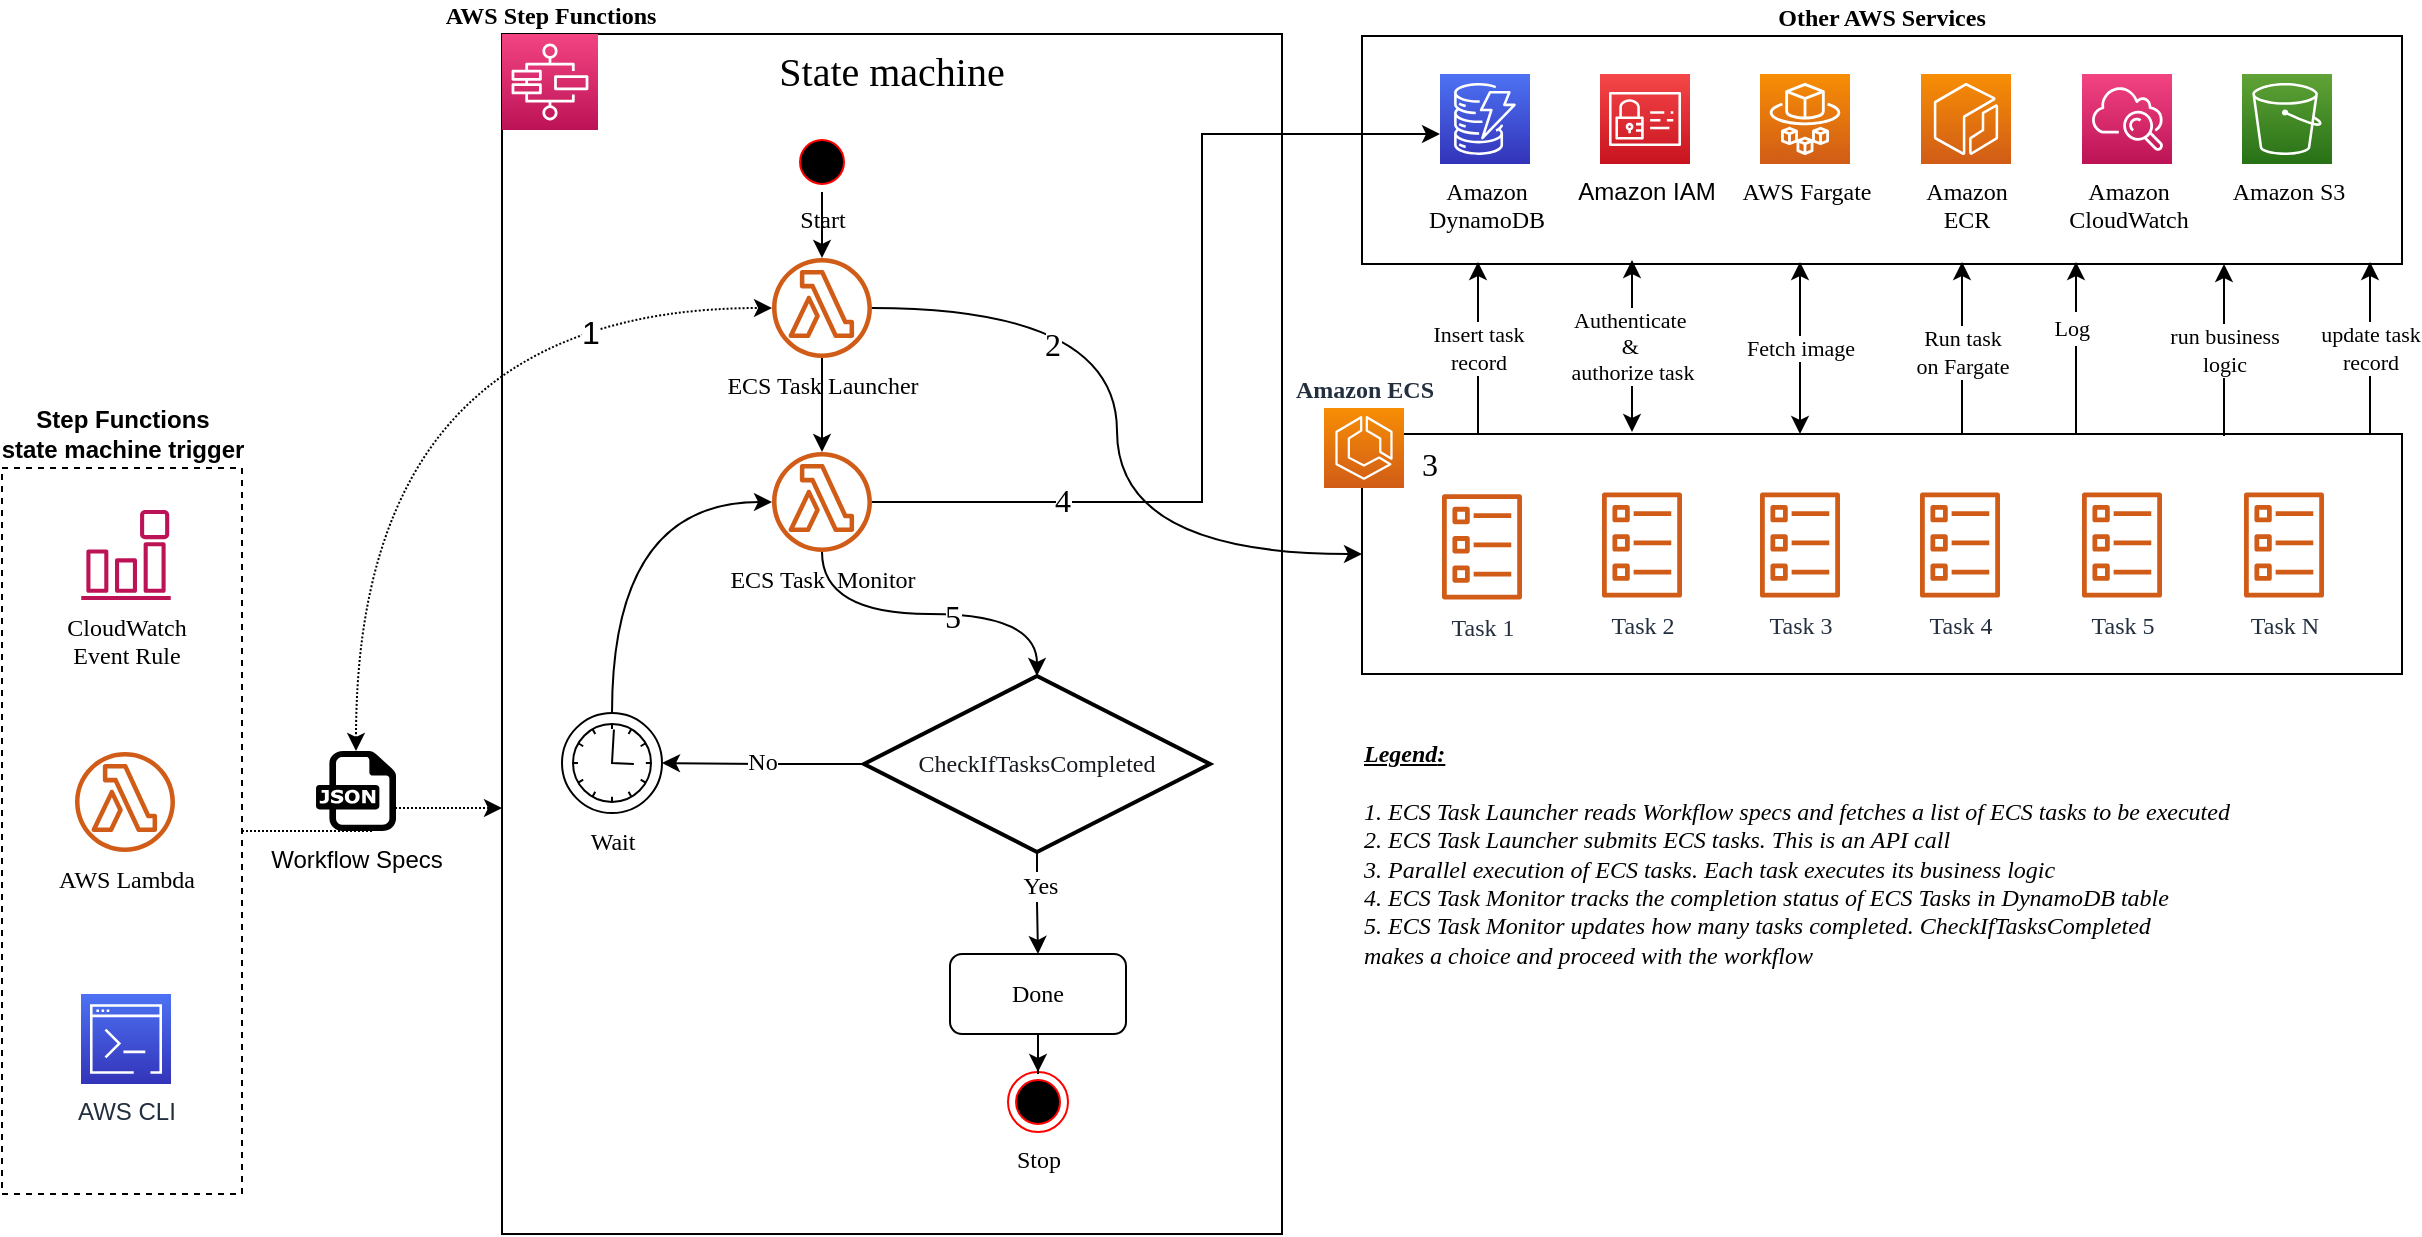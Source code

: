 <mxfile version="11.3.0" type="device" pages="4"><diagram id="kfnk8SUL_TAhwpT9md2r" name="Architecture_backup"><mxGraphModel dx="2036" dy="628" grid="1" gridSize="10" guides="1" tooltips="1" connect="1" arrows="1" fold="1" page="1" pageScale="1" pageWidth="850" pageHeight="1100" math="0" shadow="0"><root><mxCell id="0"/><mxCell id="1" parent="0"/><mxCell id="0xLumffeANSbsM7XqWsG-68" style="edgeStyle=orthogonalEdgeStyle;rounded=0;orthogonalLoop=1;jettySize=auto;html=1;entryX=0;entryY=0.645;entryDx=0;entryDy=0;entryPerimeter=0;endArrow=classic;endFill=1;fontFamily=Amazon Ember;fontSize=12;fontColor=#000000;dashed=1;dashPattern=1 1;" parent="1" source="0xLumffeANSbsM7XqWsG-63" target="iUMgBeViUq2r599JpLtV-7" edge="1"><mxGeometry relative="1" as="geometry"/></mxCell><mxCell id="0xLumffeANSbsM7XqWsG-63" value="Step Functions &lt;br&gt;state machine trigger" style="fillColor=none;strokeColor=#000000;dashed=1;verticalAlign=bottom;fontStyle=1;fontColor=#000000;html=1;labelPosition=center;verticalLabelPosition=top;align=center;" parent="1" vertex="1"><mxGeometry x="-640" y="857" width="120" height="363" as="geometry"/></mxCell><mxCell id="iUMgBeViUq2r599JpLtV-7" value="State machine" style="fillColor=none;strokeColor=#000000;verticalAlign=top;fontStyle=0;fontColor=#000000;fontSize=20;fontFamily=Amazon Ember;" parent="1" vertex="1"><mxGeometry x="-390" y="640" width="390" height="600" as="geometry"/></mxCell><mxCell id="iUMgBeViUq2r599JpLtV-5" value="" style="edgeStyle=orthogonalEdgeStyle;rounded=0;orthogonalLoop=1;jettySize=auto;html=1;entryX=0.704;entryY=0;entryDx=0;entryDy=0;entryPerimeter=0;startArrow=classic;startFill=1;endArrow=none;endFill=0;fontFamily=Amazon Ember;" parent="1" edge="1"><mxGeometry relative="1" as="geometry"><mxPoint x="397" y="754" as="sourcePoint"/><mxPoint x="397" y="840" as="targetPoint"/></mxGeometry></mxCell><mxCell id="0xLumffeANSbsM7XqWsG-52" value="&lt;span style=&quot;font-size: 11px&quot;&gt;Log&amp;nbsp;&lt;/span&gt;" style="text;html=1;resizable=0;points=[];align=center;verticalAlign=middle;labelBackgroundColor=#ffffff;fontSize=14;fontFamily=Amazon Ember;fontColor=#000000;" parent="iUMgBeViUq2r599JpLtV-5" vertex="1" connectable="0"><mxGeometry x="-0.233" y="-1" relative="1" as="geometry"><mxPoint as="offset"/></mxGeometry></mxCell><mxCell id="iUMgBeViUq2r599JpLtV-6" value="Other AWS Services" style="verticalAlign=bottom;fontStyle=1;fillColor=none;fontFamily=Amazon Ember;labelPosition=center;verticalLabelPosition=top;align=center;" parent="1" vertex="1"><mxGeometry x="40" y="641" width="520" height="114" as="geometry"/></mxCell><mxCell id="iUMgBeViUq2r599JpLtV-8" value="" style="fillColor=none;strokeColor=#000000;verticalAlign=top;fontStyle=0;fontColor=#000000;fontFamily=Amazon Ember;" parent="1" vertex="1"><mxGeometry x="40" y="840" width="520" height="120" as="geometry"/></mxCell><mxCell id="iUMgBeViUq2r599JpLtV-9" value="Amazon S3" style="outlineConnect=0;fontColor=#000000;gradientColor=#60A337;gradientDirection=north;fillColor=#277116;strokeColor=#ffffff;dashed=0;verticalLabelPosition=bottom;verticalAlign=top;align=center;html=1;fontSize=12;fontStyle=0;aspect=fixed;shape=mxgraph.aws4.resourceIcon;resIcon=mxgraph.aws4.s3;fontFamily=Amazon Ember;" parent="1" vertex="1"><mxGeometry x="480" y="660" width="45" height="45" as="geometry"/></mxCell><mxCell id="iUMgBeViUq2r599JpLtV-10" style="edgeStyle=orthogonalEdgeStyle;rounded=0;orthogonalLoop=1;jettySize=auto;html=1;startArrow=none;startFill=0;endArrow=classic;endFill=1;fontFamily=Amazon Ember;" parent="1" source="iUMgBeViUq2r599JpLtV-14" target="iUMgBeViUq2r599JpLtV-36" edge="1"><mxGeometry relative="1" as="geometry"/></mxCell><mxCell id="0xLumffeANSbsM7XqWsG-8" style="edgeStyle=orthogonalEdgeStyle;rounded=0;orthogonalLoop=1;jettySize=auto;html=1;entryX=0;entryY=0.5;entryDx=0;entryDy=0;curved=1;fontFamily=Amazon Ember;" parent="1" source="iUMgBeViUq2r599JpLtV-14" target="iUMgBeViUq2r599JpLtV-8" edge="1"><mxGeometry relative="1" as="geometry"/></mxCell><mxCell id="0xLumffeANSbsM7XqWsG-10" value="&lt;font style=&quot;font-size: 16px&quot;&gt;2&lt;/font&gt;" style="text;html=1;resizable=0;points=[];align=center;verticalAlign=middle;labelBackgroundColor=#ffffff;fontFamily=Amazon Ember;" parent="0xLumffeANSbsM7XqWsG-8" vertex="1" connectable="0"><mxGeometry x="-0.511" y="-18" relative="1" as="geometry"><mxPoint as="offset"/></mxGeometry></mxCell><mxCell id="iUMgBeViUq2r599JpLtV-14" value="ECS Task Launcher" style="outlineConnect=0;fontColor=#000000;gradientColor=none;fillColor=#D05C17;strokeColor=none;dashed=0;verticalLabelPosition=bottom;verticalAlign=top;align=center;html=1;fontSize=12;fontStyle=0;aspect=fixed;pointerEvents=1;shape=mxgraph.aws4.lambda_function;fontFamily=Amazon Ember;" parent="1" vertex="1"><mxGeometry x="-255" y="752" width="50" height="50" as="geometry"/></mxCell><mxCell id="iUMgBeViUq2r599JpLtV-21" value="Amazon &lt;br&gt;CloudWatch" style="outlineConnect=0;fontColor=#000000;gradientColor=#F34482;gradientDirection=north;fillColor=#BC1356;strokeColor=#ffffff;dashed=0;verticalLabelPosition=bottom;verticalAlign=top;align=center;html=1;fontSize=12;fontStyle=0;aspect=fixed;shape=mxgraph.aws4.resourceIcon;resIcon=mxgraph.aws4.cloudwatch;fontFamily=Amazon Ember;" parent="1" vertex="1"><mxGeometry x="400" y="660" width="45" height="45" as="geometry"/></mxCell><mxCell id="iUMgBeViUq2r599JpLtV-22" value="Stop" style="ellipse;html=1;shape=endState;fillColor=#000000;strokeColor=#ff0000;fontColor=#000000;labelPosition=center;verticalLabelPosition=bottom;align=center;verticalAlign=top;fontFamily=Amazon Ember;" parent="1" vertex="1"><mxGeometry x="-137" y="1159" width="30" height="30" as="geometry"/></mxCell><mxCell id="iUMgBeViUq2r599JpLtV-23" style="edgeStyle=orthogonalEdgeStyle;rounded=0;orthogonalLoop=1;jettySize=auto;html=1;startArrow=none;startFill=0;fontColor=#000000;fontFamily=Amazon Ember;" parent="1" source="iUMgBeViUq2r599JpLtV-24" target="iUMgBeViUq2r599JpLtV-14" edge="1"><mxGeometry relative="1" as="geometry"/></mxCell><mxCell id="iUMgBeViUq2r599JpLtV-24" value="Start" style="ellipse;html=1;shape=startState;fillColor=#000000;strokeColor=#ff0000;fontColor=#000000;labelPosition=center;verticalLabelPosition=bottom;align=center;verticalAlign=top;fontFamily=Amazon Ember;" parent="1" vertex="1"><mxGeometry x="-245" y="689" width="30" height="30" as="geometry"/></mxCell><mxCell id="iUMgBeViUq2r599JpLtV-25" value="Task 1" style="outlineConnect=0;fontColor=#232F3E;gradientColor=none;fillColor=#D05C17;strokeColor=none;dashed=0;verticalLabelPosition=bottom;verticalAlign=top;align=center;html=1;fontSize=12;fontStyle=0;aspect=fixed;pointerEvents=1;shape=mxgraph.aws4.ecs_task;fontFamily=Amazon Ember;" parent="1" vertex="1"><mxGeometry x="80" y="870" width="40" height="52.87" as="geometry"/></mxCell><mxCell id="iUMgBeViUq2r599JpLtV-26" value="&lt;span style=&quot;color: rgb(35 , 47 , 62)&quot;&gt;Task 2&lt;/span&gt;" style="outlineConnect=0;fontColor=#000000;gradientColor=none;fillColor=#D05C17;strokeColor=none;dashed=0;verticalLabelPosition=bottom;verticalAlign=top;align=center;html=1;fontSize=12;fontStyle=0;aspect=fixed;pointerEvents=1;shape=mxgraph.aws4.ecs_task;fontFamily=Amazon Ember;" parent="1" vertex="1"><mxGeometry x="160" y="869.09" width="40" height="52.87" as="geometry"/></mxCell><mxCell id="0xLumffeANSbsM7XqWsG-28" value="&lt;span style=&quot;color: rgb(35 , 47 , 62)&quot;&gt;Task 3&lt;/span&gt;" style="outlineConnect=0;fontColor=#000000;gradientColor=none;fillColor=#D05C17;strokeColor=none;dashed=0;verticalLabelPosition=bottom;verticalAlign=top;align=center;html=1;fontSize=12;fontStyle=0;aspect=fixed;pointerEvents=1;shape=mxgraph.aws4.ecs_task;fontFamily=Amazon Ember;" parent="1" vertex="1"><mxGeometry x="239" y="869.09" width="40" height="52.87" as="geometry"/></mxCell><mxCell id="0xLumffeANSbsM7XqWsG-46" value="&lt;span style=&quot;color: rgb(35 , 47 , 62)&quot;&gt;Task 4&lt;/span&gt;" style="outlineConnect=0;fontColor=#000000;gradientColor=none;fillColor=#D05C17;strokeColor=none;dashed=0;verticalLabelPosition=bottom;verticalAlign=top;align=center;html=1;fontSize=12;fontStyle=0;aspect=fixed;pointerEvents=1;shape=mxgraph.aws4.ecs_task;fontFamily=Amazon Ember;" parent="1" vertex="1"><mxGeometry x="319" y="869.09" width="40" height="52.87" as="geometry"/></mxCell><mxCell id="0xLumffeANSbsM7XqWsG-49" value="&lt;span style=&quot;color: rgb(35 , 47 , 62)&quot;&gt;Task 5&lt;/span&gt;" style="outlineConnect=0;fontColor=#000000;gradientColor=none;fillColor=#D05C17;strokeColor=none;dashed=0;verticalLabelPosition=bottom;verticalAlign=top;align=center;html=1;fontSize=12;fontStyle=0;aspect=fixed;pointerEvents=1;shape=mxgraph.aws4.ecs_task;fontFamily=Amazon Ember;" parent="1" vertex="1"><mxGeometry x="400" y="869.09" width="40" height="52.87" as="geometry"/></mxCell><mxCell id="0xLumffeANSbsM7XqWsG-30" value="&lt;span style=&quot;color: rgb(35 , 47 , 62)&quot;&gt;Task N&lt;/span&gt;" style="outlineConnect=0;fontColor=#000000;gradientColor=none;fillColor=#D05C17;strokeColor=none;dashed=0;verticalLabelPosition=bottom;verticalAlign=top;align=center;html=1;fontSize=12;fontStyle=0;aspect=fixed;pointerEvents=1;shape=mxgraph.aws4.ecs_task;fontFamily=Amazon Ember;" parent="1" vertex="1"><mxGeometry x="481" y="869.09" width="40" height="52.87" as="geometry"/></mxCell><mxCell id="iUMgBeViUq2r599JpLtV-30" value="AWS Step Functions" style="outlineConnect=0;fontColor=#000000;gradientColor=#F34482;gradientDirection=north;fillColor=#BC1356;strokeColor=#ffffff;dashed=0;verticalLabelPosition=top;verticalAlign=bottom;align=center;html=1;fontSize=12;fontStyle=1;aspect=fixed;shape=mxgraph.aws4.resourceIcon;resIcon=mxgraph.aws4.step_functions;labelPosition=center;fontFamily=Amazon Ember;" parent="1" vertex="1"><mxGeometry x="-390" y="640" width="48" height="48" as="geometry"/></mxCell><mxCell id="iUMgBeViUq2r599JpLtV-31" value="&lt;font&gt;Amazon &lt;br&gt;ECR&lt;/font&gt;" style="outlineConnect=0;fontColor=#000000;gradientColor=#F78E04;gradientDirection=north;fillColor=#D05C17;strokeColor=#ffffff;dashed=0;verticalLabelPosition=bottom;verticalAlign=top;align=center;html=1;fontSize=12;fontStyle=0;aspect=fixed;shape=mxgraph.aws4.resourceIcon;resIcon=mxgraph.aws4.ecr;fontFamily=Amazon Ember;" parent="1" vertex="1"><mxGeometry x="319.5" y="660" width="45" height="45" as="geometry"/></mxCell><mxCell id="iUMgBeViUq2r599JpLtV-33" value="&lt;i&gt;&lt;u style=&quot;font-size: 12px&quot;&gt;&lt;b style=&quot;font-size: 12px&quot;&gt;Legend&lt;/b&gt;&lt;/u&gt;&lt;b style=&quot;font-size: 12px&quot;&gt;&lt;u style=&quot;font-size: 12px&quot;&gt;:&lt;/u&gt;&lt;/b&gt;&lt;br style=&quot;font-size: 12px&quot;&gt;&lt;br style=&quot;font-size: 12px&quot;&gt;1. ECS Task Launcher reads Workflow specs and fetches a list of ECS tasks to be executed&lt;br style=&quot;font-size: 12px&quot;&gt;2. ECS Task Launcher submits ECS tasks. This is an API call&lt;br style=&quot;font-size: 12px&quot;&gt;3. Parallel execution of ECS tasks. Each task executes its business logic&amp;nbsp;&lt;br style=&quot;font-size: 12px&quot;&gt;4. ECS Task Monitor tracks the completion status of ECS Tasks in DynamoDB table&lt;br style=&quot;font-size: 12px&quot;&gt;5. ECS Task&amp;nbsp;Monitor updates how many tasks completed.&amp;nbsp;CheckIfTasksCompleted &lt;br style=&quot;font-size: 12px&quot;&gt;makes a choice and proceed with the workflow&lt;/i&gt;" style="text;resizable=0;points=[];autosize=1;align=left;verticalAlign=top;spacingTop=-4;fontSize=12;fontColor=#000000;fontFamily=Amazon Ember;html=1;" parent="1" vertex="1"><mxGeometry x="39" y="990" width="490" height="110" as="geometry"/></mxCell><mxCell id="iUMgBeViUq2r599JpLtV-35" style="edgeStyle=orthogonalEdgeStyle;rounded=0;orthogonalLoop=1;jettySize=auto;html=1;entryX=0.5;entryY=0;entryDx=0;entryDy=0;entryPerimeter=0;startArrow=none;startFill=0;endArrow=classic;endFill=1;curved=1;fontFamily=Amazon Ember;" parent="1" source="iUMgBeViUq2r599JpLtV-36" target="iUMgBeViUq2r599JpLtV-43" edge="1"><mxGeometry relative="1" as="geometry"/></mxCell><mxCell id="0xLumffeANSbsM7XqWsG-12" value="&lt;font style=&quot;font-size: 16px&quot;&gt;5&lt;/font&gt;" style="text;html=1;resizable=0;points=[];align=center;verticalAlign=middle;labelBackgroundColor=#ffffff;fontFamily=Amazon Ember;" parent="iUMgBeViUq2r599JpLtV-35" vertex="1" connectable="0"><mxGeometry x="0.131" y="-1" relative="1" as="geometry"><mxPoint as="offset"/></mxGeometry></mxCell><mxCell id="0xLumffeANSbsM7XqWsG-9" style="edgeStyle=orthogonalEdgeStyle;rounded=0;orthogonalLoop=1;jettySize=auto;html=1;fontFamily=Amazon Ember;" parent="1" source="iUMgBeViUq2r599JpLtV-36" target="iUMgBeViUq2r599JpLtV-50" edge="1"><mxGeometry relative="1" as="geometry"><Array as="points"><mxPoint x="-40" y="874"/><mxPoint x="-40" y="690"/></Array></mxGeometry></mxCell><mxCell id="0xLumffeANSbsM7XqWsG-11" value="&lt;font style=&quot;font-size: 16px&quot;&gt;4&lt;/font&gt;" style="text;html=1;resizable=0;points=[];align=center;verticalAlign=middle;labelBackgroundColor=#ffffff;fontFamily=Amazon Ember;" parent="0xLumffeANSbsM7XqWsG-9" vertex="1" connectable="0"><mxGeometry x="-0.596" y="1" relative="1" as="geometry"><mxPoint as="offset"/></mxGeometry></mxCell><mxCell id="iUMgBeViUq2r599JpLtV-36" value="ECS Task&amp;nbsp; Monitor" style="outlineConnect=0;fontColor=#000000;gradientColor=none;fillColor=#D05C17;strokeColor=none;dashed=0;verticalLabelPosition=bottom;verticalAlign=top;align=center;html=1;fontSize=12;fontStyle=0;aspect=fixed;pointerEvents=1;shape=mxgraph.aws4.lambda_function;fontFamily=Amazon Ember;" parent="1" vertex="1"><mxGeometry x="-255" y="849" width="50" height="50" as="geometry"/></mxCell><mxCell id="iUMgBeViUq2r599JpLtV-37" value="Amazon ECS" style="outlineConnect=0;fontColor=#232F3E;gradientColor=#F78E04;gradientDirection=north;fillColor=#D05C17;strokeColor=#ffffff;dashed=0;verticalLabelPosition=top;verticalAlign=bottom;align=center;html=1;fontSize=12;fontStyle=1;aspect=fixed;shape=mxgraph.aws4.resourceIcon;resIcon=mxgraph.aws4.ecs;labelPosition=center;fontFamily=Amazon Ember;" parent="1" vertex="1"><mxGeometry x="21" y="827" width="40" height="40" as="geometry"/></mxCell><mxCell id="0xLumffeANSbsM7XqWsG-3" style="edgeStyle=orthogonalEdgeStyle;rounded=0;orthogonalLoop=1;jettySize=auto;html=1;fontFamily=Amazon Ember;" parent="1" source="iUMgBeViUq2r599JpLtV-43" target="0xLumffeANSbsM7XqWsG-1" edge="1"><mxGeometry relative="1" as="geometry"/></mxCell><mxCell id="0xLumffeANSbsM7XqWsG-24" value="No" style="text;html=1;resizable=0;points=[];align=center;verticalAlign=middle;labelBackgroundColor=#ffffff;fontSize=12;fontFamily=Amazon Ember;" parent="0xLumffeANSbsM7XqWsG-3" vertex="1" connectable="0"><mxGeometry x="0.01" y="-1" relative="1" as="geometry"><mxPoint as="offset"/></mxGeometry></mxCell><mxCell id="0xLumffeANSbsM7XqWsG-16" style="edgeStyle=orthogonalEdgeStyle;rounded=0;orthogonalLoop=1;jettySize=auto;html=1;entryX=0.5;entryY=0;entryDx=0;entryDy=0;fontFamily=Amazon Ember;" parent="1" source="iUMgBeViUq2r599JpLtV-43" target="0xLumffeANSbsM7XqWsG-15" edge="1"><mxGeometry relative="1" as="geometry"/></mxCell><mxCell id="0xLumffeANSbsM7XqWsG-23" value="Yes" style="text;html=1;resizable=0;points=[];align=center;verticalAlign=middle;labelBackgroundColor=#ffffff;fontSize=12;fontFamily=Amazon Ember;" parent="0xLumffeANSbsM7XqWsG-16" vertex="1" connectable="0"><mxGeometry x="0.02" y="9" relative="1" as="geometry"><mxPoint x="-8" y="-9" as="offset"/></mxGeometry></mxCell><mxCell id="iUMgBeViUq2r599JpLtV-43" value="&lt;span style=&quot;color: rgb(22, 25, 31); background-color: rgb(255, 255, 255);&quot;&gt;&lt;font style=&quot;font-size: 12px&quot;&gt;CheckIfTasksCompleted&lt;/font&gt;&lt;/span&gt;" style="strokeWidth=2;html=1;shape=mxgraph.flowchart.decision;whiteSpace=wrap;fontFamily=Amazon Ember;" parent="1" vertex="1"><mxGeometry x="-209" y="961" width="173" height="88" as="geometry"/></mxCell><mxCell id="iUMgBeViUq2r599JpLtV-45" value="AWS Fargate" style="outlineConnect=0;fontColor=#000000;gradientColor=#F78E04;gradientDirection=north;fillColor=#D05C17;strokeColor=#ffffff;dashed=0;verticalLabelPosition=bottom;verticalAlign=top;align=center;html=1;fontSize=12;fontStyle=0;aspect=fixed;shape=mxgraph.aws4.resourceIcon;resIcon=mxgraph.aws4.fargate;fontFamily=Amazon Ember;" parent="1" vertex="1"><mxGeometry x="239" y="660" width="45" height="45" as="geometry"/></mxCell><mxCell id="iUMgBeViUq2r599JpLtV-49" value="Insert task &lt;br&gt;record" style="edgeStyle=orthogonalEdgeStyle;rounded=0;orthogonalLoop=1;jettySize=auto;html=1;entryX=0.156;entryY=0;entryDx=0;entryDy=0;entryPerimeter=0;startArrow=classic;startFill=1;endArrow=none;endFill=0;fontFamily=Amazon Ember;" parent="1" edge="1"><mxGeometry relative="1" as="geometry"><mxPoint x="98" y="754" as="sourcePoint"/><mxPoint x="98" y="840" as="targetPoint"/></mxGeometry></mxCell><mxCell id="iUMgBeViUq2r599JpLtV-50" value="&lt;span style=&quot;&quot;&gt;Amazon &lt;br&gt;DynamoDB&lt;/span&gt;" style="outlineConnect=0;fontColor=#000000;gradientColor=#4D72F3;gradientDirection=north;fillColor=#3334B9;strokeColor=#ffffff;dashed=0;verticalLabelPosition=bottom;verticalAlign=top;align=center;html=1;fontSize=12;fontStyle=0;aspect=fixed;shape=mxgraph.aws4.resourceIcon;resIcon=mxgraph.aws4.dynamodb;fontFamily=Amazon Ember;" parent="1" vertex="1"><mxGeometry x="79" y="660" width="45" height="45" as="geometry"/></mxCell><mxCell id="iUMgBeViUq2r599JpLtV-53" value="CloudWatch &lt;br&gt;Event Rule" style="outlineConnect=0;fontColor=#000000;gradientColor=none;fillColor=#BC1356;strokeColor=none;dashed=0;verticalLabelPosition=bottom;verticalAlign=top;align=center;html=1;fontSize=12;fontStyle=0;aspect=fixed;pointerEvents=1;shape=mxgraph.aws4.event_event_based;fontFamily=Amazon Ember;" parent="1" vertex="1"><mxGeometry x="-600.5" y="878" width="45" height="45" as="geometry"/></mxCell><mxCell id="0xLumffeANSbsM7XqWsG-19" style="edgeStyle=orthogonalEdgeStyle;rounded=0;orthogonalLoop=1;jettySize=auto;html=1;curved=1;fontFamily=Amazon Ember;" parent="1" source="0xLumffeANSbsM7XqWsG-1" target="iUMgBeViUq2r599JpLtV-36" edge="1"><mxGeometry relative="1" as="geometry"><Array as="points"><mxPoint x="-335" y="874"/></Array></mxGeometry></mxCell><mxCell id="0xLumffeANSbsM7XqWsG-1" value="Wait" style="shape=mxgraph.bpmn.shape;html=1;verticalLabelPosition=bottom;labelBackgroundColor=#ffffff;verticalAlign=top;align=center;perimeter=ellipsePerimeter;outlineConnect=0;outline=standard;symbol=timer;fontFamily=Amazon Ember;" parent="1" vertex="1"><mxGeometry x="-360" y="979.5" width="50" height="50" as="geometry"/></mxCell><mxCell id="0xLumffeANSbsM7XqWsG-17" style="edgeStyle=orthogonalEdgeStyle;rounded=0;orthogonalLoop=1;jettySize=auto;html=1;entryX=0.5;entryY=0;entryDx=0;entryDy=0;fontFamily=Amazon Ember;" parent="1" source="0xLumffeANSbsM7XqWsG-15" target="iUMgBeViUq2r599JpLtV-22" edge="1"><mxGeometry relative="1" as="geometry"/></mxCell><mxCell id="0xLumffeANSbsM7XqWsG-15" value="Done" style="rounded=1;whiteSpace=wrap;html=1;fontFamily=Amazon Ember;" parent="1" vertex="1"><mxGeometry x="-166" y="1100" width="88" height="40" as="geometry"/></mxCell><mxCell id="0xLumffeANSbsM7XqWsG-26" value="Run task&lt;br&gt;on Fargate" style="edgeStyle=orthogonalEdgeStyle;rounded=0;orthogonalLoop=1;jettySize=auto;html=1;entryX=0.5;entryY=0;entryDx=0;entryDy=0;startArrow=classic;startFill=1;endArrow=none;endFill=0;fontFamily=Amazon Ember;" parent="1" edge="1"><mxGeometry relative="1" as="geometry"><mxPoint x="340" y="754" as="sourcePoint"/><mxPoint x="336" y="840" as="targetPoint"/><Array as="points"><mxPoint x="340" y="840"/></Array></mxGeometry></mxCell><mxCell id="0xLumffeANSbsM7XqWsG-27" value="Fetch image" style="edgeStyle=orthogonalEdgeStyle;rounded=0;orthogonalLoop=1;jettySize=auto;html=1;entryX=0.306;entryY=0;entryDx=0;entryDy=0;entryPerimeter=0;startArrow=classic;startFill=1;endArrow=classic;endFill=1;fontFamily=Amazon Ember;" parent="1" edge="1"><mxGeometry relative="1" as="geometry"><mxPoint x="259" y="754" as="sourcePoint"/><mxPoint x="259" y="840" as="targetPoint"/></mxGeometry></mxCell><mxCell id="0xLumffeANSbsM7XqWsG-37" value="Amazon IAM" style="outlineConnect=0;fontColor=#000000;gradientColor=#F54749;gradientDirection=north;fillColor=#C7131F;strokeColor=#ffffff;dashed=0;verticalLabelPosition=bottom;verticalAlign=top;align=center;html=1;fontSize=12;fontStyle=0;aspect=fixed;shape=mxgraph.aws4.resourceIcon;resIcon=mxgraph.aws4.identity_and_access_management;" parent="1" vertex="1"><mxGeometry x="159" y="660" width="45" height="45" as="geometry"/></mxCell><mxCell id="0xLumffeANSbsM7XqWsG-44" value="&lt;font style=&quot;font-size: 16px&quot;&gt;3&lt;/font&gt;" style="text;html=1;resizable=0;points=[];autosize=1;align=left;verticalAlign=top;spacingTop=-4;fontSize=14;fontFamily=Amazon Ember;fontColor=#000000;" parent="1" vertex="1"><mxGeometry x="68" y="842.5" width="20" height="20" as="geometry"/></mxCell><mxCell id="0xLumffeANSbsM7XqWsG-51" value="Authenticate&amp;nbsp;&lt;br&gt;&amp;amp;&amp;nbsp;&lt;br&gt;authorize task" style="edgeStyle=orthogonalEdgeStyle;rounded=0;orthogonalLoop=1;jettySize=auto;html=1;entryX=0.306;entryY=0;entryDx=0;entryDy=0;entryPerimeter=0;startArrow=classic;startFill=1;endArrow=classic;endFill=1;fontFamily=Amazon Ember;" parent="1" edge="1"><mxGeometry relative="1" as="geometry"><mxPoint x="175" y="753" as="sourcePoint"/><mxPoint x="175" y="839" as="targetPoint"/></mxGeometry></mxCell><mxCell id="0xLumffeANSbsM7XqWsG-59" value="update task &lt;br&gt;record" style="edgeStyle=orthogonalEdgeStyle;rounded=0;orthogonalLoop=1;jettySize=auto;html=1;entryX=0.156;entryY=0;entryDx=0;entryDy=0;entryPerimeter=0;startArrow=classic;startFill=1;endArrow=none;endFill=0;fontFamily=Amazon Ember;" parent="1" edge="1"><mxGeometry relative="1" as="geometry"><mxPoint x="544" y="754" as="sourcePoint"/><mxPoint x="544" y="840" as="targetPoint"/></mxGeometry></mxCell><mxCell id="0xLumffeANSbsM7XqWsG-61" value="run business &lt;br&gt;logic" style="edgeStyle=orthogonalEdgeStyle;rounded=0;orthogonalLoop=1;jettySize=auto;html=1;entryX=0.156;entryY=0;entryDx=0;entryDy=0;entryPerimeter=0;startArrow=classic;startFill=1;endArrow=none;endFill=0;fontFamily=Amazon Ember;" parent="1" edge="1"><mxGeometry relative="1" as="geometry"><mxPoint x="471" y="755" as="sourcePoint"/><mxPoint x="471" y="841" as="targetPoint"/></mxGeometry></mxCell><mxCell id="0xLumffeANSbsM7XqWsG-62" value="AWS CLI" style="outlineConnect=0;fontColor=#232F3E;gradientColor=#4D72F3;gradientDirection=north;fillColor=#3334B9;strokeColor=#ffffff;dashed=0;verticalLabelPosition=bottom;verticalAlign=top;align=center;html=1;fontSize=12;fontStyle=0;aspect=fixed;shape=mxgraph.aws4.resourceIcon;resIcon=mxgraph.aws4.command_line_interface;" parent="1" vertex="1"><mxGeometry x="-600.5" y="1120" width="45" height="45" as="geometry"/></mxCell><mxCell id="0xLumffeANSbsM7XqWsG-65" value="AWS Lambda" style="outlineConnect=0;fontColor=#000000;gradientColor=none;fillColor=#D05C17;strokeColor=none;dashed=0;verticalLabelPosition=bottom;verticalAlign=top;align=center;html=1;fontSize=12;fontStyle=0;aspect=fixed;pointerEvents=1;shape=mxgraph.aws4.lambda_function;fontFamily=Amazon Ember;" parent="1" vertex="1"><mxGeometry x="-603.5" y="999" width="50" height="50" as="geometry"/></mxCell><mxCell id="AfypYIXjdxtXZq9awk-_-4" style="edgeStyle=orthogonalEdgeStyle;curved=1;rounded=0;orthogonalLoop=1;jettySize=auto;html=1;dashed=1;dashPattern=1 1;startArrow=classic;startFill=1;" edge="1" parent="1" source="ih1LAUGmbLcJSnrC6C5_-1" target="iUMgBeViUq2r599JpLtV-14"><mxGeometry relative="1" as="geometry"><Array as="points"><mxPoint x="-463" y="777"/></Array></mxGeometry></mxCell><mxCell id="AfypYIXjdxtXZq9awk-_-5" value="&lt;font style=&quot;font-size: 16px&quot;&gt;1&lt;/font&gt;" style="text;html=1;resizable=0;points=[];align=center;verticalAlign=middle;labelBackgroundColor=#ffffff;" vertex="1" connectable="0" parent="AfypYIXjdxtXZq9awk-_-4"><mxGeometry x="0.576" y="-12" relative="1" as="geometry"><mxPoint as="offset"/></mxGeometry></mxCell><mxCell id="ih1LAUGmbLcJSnrC6C5_-1" value="Workflow Specs" style="dashed=0;outlineConnect=0;html=1;align=center;labelPosition=center;verticalLabelPosition=bottom;verticalAlign=top;shape=mxgraph.weblogos.json" vertex="1" parent="1"><mxGeometry x="-483" y="998.5" width="40" height="40" as="geometry"/></mxCell></root></mxGraphModel></diagram><diagram name="Architecture_Pattern_1" id="rW8vWTeLPqR_cdOt4hff"><mxGraphModel dx="2036" dy="628" grid="1" gridSize="10" guides="1" tooltips="1" connect="1" arrows="1" fold="1" page="1" pageScale="1" pageWidth="850" pageHeight="1100" math="0" shadow="0"><root><mxCell id="H5kg4fg10a-XFn9QjPVH-0"/><mxCell id="H5kg4fg10a-XFn9QjPVH-1" parent="H5kg4fg10a-XFn9QjPVH-0"/><mxCell id="H5kg4fg10a-XFn9QjPVH-4" value="State machine" style="fillColor=none;strokeColor=#000000;verticalAlign=top;fontStyle=0;fontColor=#000000;fontSize=20;fontFamily=Amazon Ember;" vertex="1" parent="H5kg4fg10a-XFn9QjPVH-1"><mxGeometry x="-390" y="640" width="390" height="580" as="geometry"/></mxCell><mxCell id="H5kg4fg10a-XFn9QjPVH-5" value="" style="edgeStyle=orthogonalEdgeStyle;rounded=0;orthogonalLoop=1;jettySize=auto;html=1;entryX=0.704;entryY=0;entryDx=0;entryDy=0;entryPerimeter=0;startArrow=classic;startFill=1;endArrow=none;endFill=0;fontFamily=Amazon Ember;" edge="1" parent="H5kg4fg10a-XFn9QjPVH-1"><mxGeometry relative="1" as="geometry"><mxPoint x="397" y="754" as="sourcePoint"/><mxPoint x="397" y="840" as="targetPoint"/></mxGeometry></mxCell><mxCell id="H5kg4fg10a-XFn9QjPVH-6" value="&lt;span style=&quot;font-size: 11px&quot;&gt;Log&amp;nbsp;&lt;/span&gt;" style="text;html=1;resizable=0;points=[];align=center;verticalAlign=middle;labelBackgroundColor=#ffffff;fontSize=14;fontFamily=Amazon Ember;fontColor=#000000;" vertex="1" connectable="0" parent="H5kg4fg10a-XFn9QjPVH-5"><mxGeometry x="-0.233" y="-1" relative="1" as="geometry"><mxPoint as="offset"/></mxGeometry></mxCell><mxCell id="H5kg4fg10a-XFn9QjPVH-7" value="Other AWS Services" style="verticalAlign=bottom;fontStyle=1;fillColor=none;fontFamily=Amazon Ember;labelPosition=center;verticalLabelPosition=top;align=center;" vertex="1" parent="H5kg4fg10a-XFn9QjPVH-1"><mxGeometry x="40" y="641" width="520" height="114" as="geometry"/></mxCell><mxCell id="H5kg4fg10a-XFn9QjPVH-8" value="" style="fillColor=none;strokeColor=#000000;verticalAlign=top;fontStyle=0;fontColor=#000000;fontFamily=Amazon Ember;" vertex="1" parent="H5kg4fg10a-XFn9QjPVH-1"><mxGeometry x="40" y="840" width="520" height="120" as="geometry"/></mxCell><mxCell id="H5kg4fg10a-XFn9QjPVH-9" value="Amazon S3" style="outlineConnect=0;fontColor=#000000;gradientColor=#60A337;gradientDirection=north;fillColor=#277116;strokeColor=#ffffff;dashed=0;verticalLabelPosition=bottom;verticalAlign=top;align=center;html=1;fontSize=12;fontStyle=0;aspect=fixed;shape=mxgraph.aws4.resourceIcon;resIcon=mxgraph.aws4.s3;fontFamily=Amazon Ember;" vertex="1" parent="H5kg4fg10a-XFn9QjPVH-1"><mxGeometry x="480" y="660" width="45" height="45" as="geometry"/></mxCell><mxCell id="H5kg4fg10a-XFn9QjPVH-10" style="edgeStyle=orthogonalEdgeStyle;rounded=0;orthogonalLoop=1;jettySize=auto;html=1;startArrow=none;startFill=0;endArrow=classic;endFill=1;fontFamily=Amazon Ember;" edge="1" parent="H5kg4fg10a-XFn9QjPVH-1" source="H5kg4fg10a-XFn9QjPVH-13" target="H5kg4fg10a-XFn9QjPVH-31"><mxGeometry relative="1" as="geometry"/></mxCell><mxCell id="H5kg4fg10a-XFn9QjPVH-11" style="edgeStyle=orthogonalEdgeStyle;rounded=0;orthogonalLoop=1;jettySize=auto;html=1;entryX=0;entryY=0.5;entryDx=0;entryDy=0;curved=1;fontFamily=Amazon Ember;" edge="1" parent="H5kg4fg10a-XFn9QjPVH-1" source="H5kg4fg10a-XFn9QjPVH-13" target="H5kg4fg10a-XFn9QjPVH-8"><mxGeometry relative="1" as="geometry"/></mxCell><mxCell id="H5kg4fg10a-XFn9QjPVH-12" value="&lt;font style=&quot;font-size: 16px&quot;&gt;2&lt;/font&gt;" style="text;html=1;resizable=0;points=[];align=center;verticalAlign=middle;labelBackgroundColor=#ffffff;fontFamily=Amazon Ember;" vertex="1" connectable="0" parent="H5kg4fg10a-XFn9QjPVH-11"><mxGeometry x="-0.511" y="-18" relative="1" as="geometry"><mxPoint as="offset"/></mxGeometry></mxCell><mxCell id="H5kg4fg10a-XFn9QjPVH-13" value="ECS Task Launcher" style="outlineConnect=0;fontColor=#000000;gradientColor=none;fillColor=#D05C17;strokeColor=none;dashed=0;verticalLabelPosition=bottom;verticalAlign=top;align=center;html=1;fontSize=12;fontStyle=0;aspect=fixed;pointerEvents=1;shape=mxgraph.aws4.lambda_function;fontFamily=Amazon Ember;" vertex="1" parent="H5kg4fg10a-XFn9QjPVH-1"><mxGeometry x="-255" y="752" width="50" height="50" as="geometry"/></mxCell><mxCell id="H5kg4fg10a-XFn9QjPVH-14" value="Amazon &lt;br&gt;CloudWatch" style="outlineConnect=0;fontColor=#000000;gradientColor=#F34482;gradientDirection=north;fillColor=#BC1356;strokeColor=#ffffff;dashed=0;verticalLabelPosition=bottom;verticalAlign=top;align=center;html=1;fontSize=12;fontStyle=0;aspect=fixed;shape=mxgraph.aws4.resourceIcon;resIcon=mxgraph.aws4.cloudwatch;fontFamily=Amazon Ember;" vertex="1" parent="H5kg4fg10a-XFn9QjPVH-1"><mxGeometry x="400" y="660" width="45" height="45" as="geometry"/></mxCell><mxCell id="H5kg4fg10a-XFn9QjPVH-15" value="Stop" style="ellipse;html=1;shape=endState;fillColor=#000000;strokeColor=#ff0000;fontColor=#000000;labelPosition=center;verticalLabelPosition=bottom;align=center;verticalAlign=top;fontFamily=Amazon Ember;" vertex="1" parent="H5kg4fg10a-XFn9QjPVH-1"><mxGeometry x="-137" y="1159" width="30" height="30" as="geometry"/></mxCell><mxCell id="H5kg4fg10a-XFn9QjPVH-16" style="edgeStyle=orthogonalEdgeStyle;rounded=0;orthogonalLoop=1;jettySize=auto;html=1;startArrow=none;startFill=0;fontColor=#000000;fontFamily=Amazon Ember;" edge="1" parent="H5kg4fg10a-XFn9QjPVH-1" source="H5kg4fg10a-XFn9QjPVH-17" target="H5kg4fg10a-XFn9QjPVH-13"><mxGeometry relative="1" as="geometry"/></mxCell><mxCell id="H5kg4fg10a-XFn9QjPVH-17" value="Start" style="ellipse;html=1;shape=startState;fillColor=#000000;strokeColor=#ff0000;fontColor=#000000;labelPosition=center;verticalLabelPosition=bottom;align=center;verticalAlign=top;fontFamily=Amazon Ember;" vertex="1" parent="H5kg4fg10a-XFn9QjPVH-1"><mxGeometry x="-245" y="689" width="30" height="30" as="geometry"/></mxCell><mxCell id="H5kg4fg10a-XFn9QjPVH-18" value="Task 1" style="outlineConnect=0;fontColor=#232F3E;gradientColor=none;fillColor=#D05C17;strokeColor=none;dashed=0;verticalLabelPosition=bottom;verticalAlign=top;align=center;html=1;fontSize=12;fontStyle=0;aspect=fixed;pointerEvents=1;shape=mxgraph.aws4.ecs_task;fontFamily=Amazon Ember;" vertex="1" parent="H5kg4fg10a-XFn9QjPVH-1"><mxGeometry x="80" y="870" width="40" height="52.87" as="geometry"/></mxCell><mxCell id="H5kg4fg10a-XFn9QjPVH-19" value="&lt;span style=&quot;color: rgb(35 , 47 , 62)&quot;&gt;Task 2&lt;/span&gt;" style="outlineConnect=0;fontColor=#000000;gradientColor=none;fillColor=#D05C17;strokeColor=none;dashed=0;verticalLabelPosition=bottom;verticalAlign=top;align=center;html=1;fontSize=12;fontStyle=0;aspect=fixed;pointerEvents=1;shape=mxgraph.aws4.ecs_task;fontFamily=Amazon Ember;" vertex="1" parent="H5kg4fg10a-XFn9QjPVH-1"><mxGeometry x="160" y="869.09" width="40" height="52.87" as="geometry"/></mxCell><mxCell id="H5kg4fg10a-XFn9QjPVH-20" value="&lt;span style=&quot;color: rgb(35 , 47 , 62)&quot;&gt;Task 3&lt;/span&gt;" style="outlineConnect=0;fontColor=#000000;gradientColor=none;fillColor=#D05C17;strokeColor=none;dashed=0;verticalLabelPosition=bottom;verticalAlign=top;align=center;html=1;fontSize=12;fontStyle=0;aspect=fixed;pointerEvents=1;shape=mxgraph.aws4.ecs_task;fontFamily=Amazon Ember;" vertex="1" parent="H5kg4fg10a-XFn9QjPVH-1"><mxGeometry x="239" y="869.09" width="40" height="52.87" as="geometry"/></mxCell><mxCell id="H5kg4fg10a-XFn9QjPVH-21" value="&lt;span style=&quot;color: rgb(35 , 47 , 62)&quot;&gt;Task 4&lt;/span&gt;" style="outlineConnect=0;fontColor=#000000;gradientColor=none;fillColor=#D05C17;strokeColor=none;dashed=0;verticalLabelPosition=bottom;verticalAlign=top;align=center;html=1;fontSize=12;fontStyle=0;aspect=fixed;pointerEvents=1;shape=mxgraph.aws4.ecs_task;fontFamily=Amazon Ember;" vertex="1" parent="H5kg4fg10a-XFn9QjPVH-1"><mxGeometry x="319" y="869.09" width="40" height="52.87" as="geometry"/></mxCell><mxCell id="H5kg4fg10a-XFn9QjPVH-22" value="&lt;span style=&quot;color: rgb(35 , 47 , 62)&quot;&gt;Task 5&lt;/span&gt;" style="outlineConnect=0;fontColor=#000000;gradientColor=none;fillColor=#D05C17;strokeColor=none;dashed=0;verticalLabelPosition=bottom;verticalAlign=top;align=center;html=1;fontSize=12;fontStyle=0;aspect=fixed;pointerEvents=1;shape=mxgraph.aws4.ecs_task;fontFamily=Amazon Ember;" vertex="1" parent="H5kg4fg10a-XFn9QjPVH-1"><mxGeometry x="400" y="869.09" width="40" height="52.87" as="geometry"/></mxCell><mxCell id="H5kg4fg10a-XFn9QjPVH-23" value="&lt;span style=&quot;color: rgb(35 , 47 , 62)&quot;&gt;Task N&lt;/span&gt;" style="outlineConnect=0;fontColor=#000000;gradientColor=none;fillColor=#D05C17;strokeColor=none;dashed=0;verticalLabelPosition=bottom;verticalAlign=top;align=center;html=1;fontSize=12;fontStyle=0;aspect=fixed;pointerEvents=1;shape=mxgraph.aws4.ecs_task;fontFamily=Amazon Ember;" vertex="1" parent="H5kg4fg10a-XFn9QjPVH-1"><mxGeometry x="481" y="869.09" width="40" height="52.87" as="geometry"/></mxCell><mxCell id="H5kg4fg10a-XFn9QjPVH-24" value="AWS Step Functions" style="outlineConnect=0;fontColor=#000000;gradientColor=#F34482;gradientDirection=north;fillColor=#BC1356;strokeColor=#ffffff;dashed=0;verticalLabelPosition=top;verticalAlign=bottom;align=center;html=1;fontSize=12;fontStyle=1;aspect=fixed;shape=mxgraph.aws4.resourceIcon;resIcon=mxgraph.aws4.step_functions;labelPosition=center;fontFamily=Amazon Ember;" vertex="1" parent="H5kg4fg10a-XFn9QjPVH-1"><mxGeometry x="-390" y="640" width="48" height="48" as="geometry"/></mxCell><mxCell id="H5kg4fg10a-XFn9QjPVH-25" value="&lt;font&gt;Amazon &lt;br&gt;ECR&lt;/font&gt;" style="outlineConnect=0;fontColor=#000000;gradientColor=#F78E04;gradientDirection=north;fillColor=#D05C17;strokeColor=#ffffff;dashed=0;verticalLabelPosition=bottom;verticalAlign=top;align=center;html=1;fontSize=12;fontStyle=0;aspect=fixed;shape=mxgraph.aws4.resourceIcon;resIcon=mxgraph.aws4.ecr;fontFamily=Amazon Ember;" vertex="1" parent="H5kg4fg10a-XFn9QjPVH-1"><mxGeometry x="319.5" y="660" width="45" height="45" as="geometry"/></mxCell><mxCell id="H5kg4fg10a-XFn9QjPVH-26" value="&lt;i&gt;&lt;u style=&quot;font-size: 12px&quot;&gt;&lt;b style=&quot;font-size: 12px&quot;&gt;Legend&lt;/b&gt;&lt;/u&gt;&lt;b style=&quot;font-size: 12px&quot;&gt;&lt;u style=&quot;font-size: 12px&quot;&gt;:&lt;/u&gt;&lt;/b&gt;&lt;br style=&quot;font-size: 12px&quot;&gt;&lt;br style=&quot;font-size: 12px&quot;&gt;1. ECS Task Launcher reads Workflow specs and fetches a list of ECS tasks to be executed&lt;br style=&quot;font-size: 12px&quot;&gt;2. ECS Task Launcher runs ECS tasks. This is an API call&lt;br style=&quot;font-size: 12px&quot;&gt;3. Parallel execution of ECS tasks. Each task executes its business logic&amp;nbsp;&lt;br style=&quot;font-size: 12px&quot;&gt;4. ECS Task Monitor tracks the completion status of ECS Tasks in DynamoDB table&lt;br style=&quot;font-size: 12px&quot;&gt;5. ECS Task&amp;nbsp;Monitor updates how many tasks completed.&amp;nbsp;CheckIfTasksCompleted &lt;br style=&quot;font-size: 12px&quot;&gt;makes a choice and proceed with the workflow&lt;br&gt;&lt;br&gt;&lt;b&gt;Note:&lt;/b&gt; Step Functions execution can be started from CLI and API&lt;br&gt;&lt;/i&gt;" style="text;resizable=0;points=[];autosize=1;align=left;verticalAlign=top;spacingTop=-4;fontSize=12;fontColor=#000000;fontFamily=Amazon Ember;html=1;" vertex="1" parent="H5kg4fg10a-XFn9QjPVH-1"><mxGeometry x="39" y="990" width="490" height="140" as="geometry"/></mxCell><mxCell id="H5kg4fg10a-XFn9QjPVH-27" style="edgeStyle=orthogonalEdgeStyle;rounded=0;orthogonalLoop=1;jettySize=auto;html=1;entryX=0.5;entryY=0;entryDx=0;entryDy=0;entryPerimeter=0;startArrow=none;startFill=0;endArrow=classic;endFill=1;curved=1;fontFamily=Amazon Ember;" edge="1" parent="H5kg4fg10a-XFn9QjPVH-1" source="H5kg4fg10a-XFn9QjPVH-31" target="H5kg4fg10a-XFn9QjPVH-37"><mxGeometry relative="1" as="geometry"/></mxCell><mxCell id="H5kg4fg10a-XFn9QjPVH-28" value="&lt;font style=&quot;font-size: 16px&quot;&gt;5&lt;/font&gt;" style="text;html=1;resizable=0;points=[];align=center;verticalAlign=middle;labelBackgroundColor=#ffffff;fontFamily=Amazon Ember;" vertex="1" connectable="0" parent="H5kg4fg10a-XFn9QjPVH-27"><mxGeometry x="0.131" y="-1" relative="1" as="geometry"><mxPoint as="offset"/></mxGeometry></mxCell><mxCell id="H5kg4fg10a-XFn9QjPVH-29" style="edgeStyle=orthogonalEdgeStyle;rounded=0;orthogonalLoop=1;jettySize=auto;html=1;fontFamily=Amazon Ember;" edge="1" parent="H5kg4fg10a-XFn9QjPVH-1" source="H5kg4fg10a-XFn9QjPVH-31" target="H5kg4fg10a-XFn9QjPVH-40"><mxGeometry relative="1" as="geometry"><Array as="points"><mxPoint x="-40" y="874"/><mxPoint x="-40" y="690"/></Array></mxGeometry></mxCell><mxCell id="H5kg4fg10a-XFn9QjPVH-30" value="&lt;font style=&quot;font-size: 16px&quot;&gt;4&lt;/font&gt;" style="text;html=1;resizable=0;points=[];align=center;verticalAlign=middle;labelBackgroundColor=#ffffff;fontFamily=Amazon Ember;" vertex="1" connectable="0" parent="H5kg4fg10a-XFn9QjPVH-29"><mxGeometry x="-0.596" y="1" relative="1" as="geometry"><mxPoint as="offset"/></mxGeometry></mxCell><mxCell id="H5kg4fg10a-XFn9QjPVH-31" value="ECS Task&amp;nbsp; Monitor" style="outlineConnect=0;fontColor=#000000;gradientColor=none;fillColor=#D05C17;strokeColor=none;dashed=0;verticalLabelPosition=bottom;verticalAlign=top;align=center;html=1;fontSize=12;fontStyle=0;aspect=fixed;pointerEvents=1;shape=mxgraph.aws4.lambda_function;fontFamily=Amazon Ember;" vertex="1" parent="H5kg4fg10a-XFn9QjPVH-1"><mxGeometry x="-255" y="849" width="50" height="50" as="geometry"/></mxCell><mxCell id="H5kg4fg10a-XFn9QjPVH-32" value="Amazon ECS" style="outlineConnect=0;fontColor=#232F3E;gradientColor=#F78E04;gradientDirection=north;fillColor=#D05C17;strokeColor=#ffffff;dashed=0;verticalLabelPosition=top;verticalAlign=bottom;align=center;html=1;fontSize=12;fontStyle=1;aspect=fixed;shape=mxgraph.aws4.resourceIcon;resIcon=mxgraph.aws4.ecs;labelPosition=center;fontFamily=Amazon Ember;" vertex="1" parent="H5kg4fg10a-XFn9QjPVH-1"><mxGeometry x="21" y="827" width="40" height="40" as="geometry"/></mxCell><mxCell id="H5kg4fg10a-XFn9QjPVH-33" style="edgeStyle=orthogonalEdgeStyle;rounded=0;orthogonalLoop=1;jettySize=auto;html=1;fontFamily=Amazon Ember;" edge="1" parent="H5kg4fg10a-XFn9QjPVH-1" source="H5kg4fg10a-XFn9QjPVH-37" target="H5kg4fg10a-XFn9QjPVH-43"><mxGeometry relative="1" as="geometry"/></mxCell><mxCell id="H5kg4fg10a-XFn9QjPVH-34" value="No" style="text;html=1;resizable=0;points=[];align=center;verticalAlign=middle;labelBackgroundColor=#ffffff;fontSize=12;fontFamily=Amazon Ember;" vertex="1" connectable="0" parent="H5kg4fg10a-XFn9QjPVH-33"><mxGeometry x="0.01" y="-1" relative="1" as="geometry"><mxPoint as="offset"/></mxGeometry></mxCell><mxCell id="H5kg4fg10a-XFn9QjPVH-35" style="edgeStyle=orthogonalEdgeStyle;rounded=0;orthogonalLoop=1;jettySize=auto;html=1;entryX=0.5;entryY=0;entryDx=0;entryDy=0;fontFamily=Amazon Ember;" edge="1" parent="H5kg4fg10a-XFn9QjPVH-1" source="H5kg4fg10a-XFn9QjPVH-37" target="H5kg4fg10a-XFn9QjPVH-45"><mxGeometry relative="1" as="geometry"/></mxCell><mxCell id="H5kg4fg10a-XFn9QjPVH-36" value="Yes" style="text;html=1;resizable=0;points=[];align=center;verticalAlign=middle;labelBackgroundColor=#ffffff;fontSize=12;fontFamily=Amazon Ember;" vertex="1" connectable="0" parent="H5kg4fg10a-XFn9QjPVH-35"><mxGeometry x="0.02" y="9" relative="1" as="geometry"><mxPoint x="-8" y="-9" as="offset"/></mxGeometry></mxCell><mxCell id="H5kg4fg10a-XFn9QjPVH-37" value="&lt;span style=&quot;color: rgb(22, 25, 31); background-color: rgb(255, 255, 255);&quot;&gt;&lt;font style=&quot;font-size: 12px&quot;&gt;CheckIfTasksCompleted&lt;/font&gt;&lt;/span&gt;" style="strokeWidth=2;html=1;shape=mxgraph.flowchart.decision;whiteSpace=wrap;fontFamily=Amazon Ember;" vertex="1" parent="H5kg4fg10a-XFn9QjPVH-1"><mxGeometry x="-209" y="961" width="173" height="88" as="geometry"/></mxCell><mxCell id="H5kg4fg10a-XFn9QjPVH-38" value="AWS Fargate" style="outlineConnect=0;fontColor=#000000;gradientColor=#F78E04;gradientDirection=north;fillColor=#D05C17;strokeColor=#ffffff;dashed=0;verticalLabelPosition=bottom;verticalAlign=top;align=center;html=1;fontSize=12;fontStyle=0;aspect=fixed;shape=mxgraph.aws4.resourceIcon;resIcon=mxgraph.aws4.fargate;fontFamily=Amazon Ember;" vertex="1" parent="H5kg4fg10a-XFn9QjPVH-1"><mxGeometry x="239" y="660" width="45" height="45" as="geometry"/></mxCell><mxCell id="H5kg4fg10a-XFn9QjPVH-39" value="Insert task &lt;br&gt;record" style="edgeStyle=orthogonalEdgeStyle;rounded=0;orthogonalLoop=1;jettySize=auto;html=1;entryX=0.156;entryY=0;entryDx=0;entryDy=0;entryPerimeter=0;startArrow=classic;startFill=1;endArrow=none;endFill=0;fontFamily=Amazon Ember;" edge="1" parent="H5kg4fg10a-XFn9QjPVH-1"><mxGeometry relative="1" as="geometry"><mxPoint x="98" y="754" as="sourcePoint"/><mxPoint x="98" y="840" as="targetPoint"/></mxGeometry></mxCell><mxCell id="H5kg4fg10a-XFn9QjPVH-40" value="&lt;span style=&quot;&quot;&gt;Amazon &lt;br&gt;DynamoDB&lt;/span&gt;" style="outlineConnect=0;fontColor=#000000;gradientColor=#4D72F3;gradientDirection=north;fillColor=#3334B9;strokeColor=#ffffff;dashed=0;verticalLabelPosition=bottom;verticalAlign=top;align=center;html=1;fontSize=12;fontStyle=0;aspect=fixed;shape=mxgraph.aws4.resourceIcon;resIcon=mxgraph.aws4.dynamodb;fontFamily=Amazon Ember;" vertex="1" parent="H5kg4fg10a-XFn9QjPVH-1"><mxGeometry x="79" y="660" width="45" height="45" as="geometry"/></mxCell><mxCell id="H5kg4fg10a-XFn9QjPVH-42" style="edgeStyle=orthogonalEdgeStyle;rounded=0;orthogonalLoop=1;jettySize=auto;html=1;curved=1;fontFamily=Amazon Ember;" edge="1" parent="H5kg4fg10a-XFn9QjPVH-1" source="H5kg4fg10a-XFn9QjPVH-43" target="H5kg4fg10a-XFn9QjPVH-31"><mxGeometry relative="1" as="geometry"><Array as="points"><mxPoint x="-335" y="874"/></Array></mxGeometry></mxCell><mxCell id="H5kg4fg10a-XFn9QjPVH-43" value="Wait" style="shape=mxgraph.bpmn.shape;html=1;verticalLabelPosition=bottom;labelBackgroundColor=#ffffff;verticalAlign=top;align=center;perimeter=ellipsePerimeter;outlineConnect=0;outline=standard;symbol=timer;fontFamily=Amazon Ember;" vertex="1" parent="H5kg4fg10a-XFn9QjPVH-1"><mxGeometry x="-360" y="979.5" width="50" height="50" as="geometry"/></mxCell><mxCell id="H5kg4fg10a-XFn9QjPVH-44" style="edgeStyle=orthogonalEdgeStyle;rounded=0;orthogonalLoop=1;jettySize=auto;html=1;entryX=0.5;entryY=0;entryDx=0;entryDy=0;fontFamily=Amazon Ember;" edge="1" parent="H5kg4fg10a-XFn9QjPVH-1" source="H5kg4fg10a-XFn9QjPVH-45" target="H5kg4fg10a-XFn9QjPVH-15"><mxGeometry relative="1" as="geometry"/></mxCell><mxCell id="H5kg4fg10a-XFn9QjPVH-45" value="Done" style="rounded=1;whiteSpace=wrap;html=1;fontFamily=Amazon Ember;" vertex="1" parent="H5kg4fg10a-XFn9QjPVH-1"><mxGeometry x="-166" y="1100" width="88" height="40" as="geometry"/></mxCell><mxCell id="H5kg4fg10a-XFn9QjPVH-46" value="Run task&lt;br&gt;on Fargate" style="edgeStyle=orthogonalEdgeStyle;rounded=0;orthogonalLoop=1;jettySize=auto;html=1;entryX=0.5;entryY=0;entryDx=0;entryDy=0;startArrow=classic;startFill=1;endArrow=none;endFill=0;fontFamily=Amazon Ember;" edge="1" parent="H5kg4fg10a-XFn9QjPVH-1"><mxGeometry relative="1" as="geometry"><mxPoint x="340" y="754" as="sourcePoint"/><mxPoint x="336" y="840" as="targetPoint"/><Array as="points"><mxPoint x="340" y="840"/></Array></mxGeometry></mxCell><mxCell id="H5kg4fg10a-XFn9QjPVH-47" value="Fetch image" style="edgeStyle=orthogonalEdgeStyle;rounded=0;orthogonalLoop=1;jettySize=auto;html=1;entryX=0.306;entryY=0;entryDx=0;entryDy=0;entryPerimeter=0;startArrow=classic;startFill=1;endArrow=classic;endFill=1;fontFamily=Amazon Ember;" edge="1" parent="H5kg4fg10a-XFn9QjPVH-1"><mxGeometry relative="1" as="geometry"><mxPoint x="259" y="754" as="sourcePoint"/><mxPoint x="259" y="840" as="targetPoint"/></mxGeometry></mxCell><mxCell id="H5kg4fg10a-XFn9QjPVH-48" value="Amazon IAM" style="outlineConnect=0;fontColor=#000000;gradientColor=#F54749;gradientDirection=north;fillColor=#C7131F;strokeColor=#ffffff;dashed=0;verticalLabelPosition=bottom;verticalAlign=top;align=center;html=1;fontSize=12;fontStyle=0;aspect=fixed;shape=mxgraph.aws4.resourceIcon;resIcon=mxgraph.aws4.identity_and_access_management;" vertex="1" parent="H5kg4fg10a-XFn9QjPVH-1"><mxGeometry x="159" y="660" width="45" height="45" as="geometry"/></mxCell><mxCell id="H5kg4fg10a-XFn9QjPVH-49" value="&lt;font style=&quot;font-size: 16px&quot;&gt;3&lt;/font&gt;" style="text;html=1;resizable=0;points=[];autosize=1;align=left;verticalAlign=top;spacingTop=-4;fontSize=14;fontFamily=Amazon Ember;fontColor=#000000;" vertex="1" parent="H5kg4fg10a-XFn9QjPVH-1"><mxGeometry x="68" y="842.5" width="20" height="20" as="geometry"/></mxCell><mxCell id="H5kg4fg10a-XFn9QjPVH-50" value="Authenticate&amp;nbsp;&lt;br&gt;&amp;amp;&amp;nbsp;&lt;br&gt;authorize task" style="edgeStyle=orthogonalEdgeStyle;rounded=0;orthogonalLoop=1;jettySize=auto;html=1;entryX=0.306;entryY=0;entryDx=0;entryDy=0;entryPerimeter=0;startArrow=classic;startFill=1;endArrow=classic;endFill=1;fontFamily=Amazon Ember;" edge="1" parent="H5kg4fg10a-XFn9QjPVH-1"><mxGeometry relative="1" as="geometry"><mxPoint x="175" y="753" as="sourcePoint"/><mxPoint x="175" y="839" as="targetPoint"/></mxGeometry></mxCell><mxCell id="H5kg4fg10a-XFn9QjPVH-51" value="update task &lt;br&gt;record" style="edgeStyle=orthogonalEdgeStyle;rounded=0;orthogonalLoop=1;jettySize=auto;html=1;entryX=0.156;entryY=0;entryDx=0;entryDy=0;entryPerimeter=0;startArrow=classic;startFill=1;endArrow=none;endFill=0;fontFamily=Amazon Ember;" edge="1" parent="H5kg4fg10a-XFn9QjPVH-1"><mxGeometry relative="1" as="geometry"><mxPoint x="544" y="754" as="sourcePoint"/><mxPoint x="544" y="840" as="targetPoint"/></mxGeometry></mxCell><mxCell id="H5kg4fg10a-XFn9QjPVH-52" value="run business &lt;br&gt;logic" style="edgeStyle=orthogonalEdgeStyle;rounded=0;orthogonalLoop=1;jettySize=auto;html=1;entryX=0.156;entryY=0;entryDx=0;entryDy=0;entryPerimeter=0;startArrow=classic;startFill=1;endArrow=none;endFill=0;fontFamily=Amazon Ember;" edge="1" parent="H5kg4fg10a-XFn9QjPVH-1"><mxGeometry relative="1" as="geometry"><mxPoint x="471" y="755" as="sourcePoint"/><mxPoint x="471" y="841" as="targetPoint"/></mxGeometry></mxCell><mxCell id="H5kg4fg10a-XFn9QjPVH-59" style="edgeStyle=orthogonalEdgeStyle;rounded=0;orthogonalLoop=1;jettySize=auto;html=1;entryX=0;entryY=0.675;entryDx=0;entryDy=0;entryPerimeter=0;startArrow=none;startFill=0;" edge="1" parent="H5kg4fg10a-XFn9QjPVH-1" source="H5kg4fg10a-XFn9QjPVH-53"><mxGeometry relative="1" as="geometry"><mxPoint x="-390" y="1038" as="targetPoint"/></mxGeometry></mxCell><mxCell id="H5kg4fg10a-XFn9QjPVH-53" value="AWS CLI" style="outlineConnect=0;fontColor=#232F3E;gradientColor=#4D72F3;gradientDirection=north;fillColor=#3334B9;strokeColor=#ffffff;dashed=0;verticalLabelPosition=bottom;verticalAlign=top;align=center;html=1;fontSize=12;fontStyle=0;aspect=fixed;shape=mxgraph.aws4.resourceIcon;resIcon=mxgraph.aws4.command_line_interface;" vertex="1" parent="H5kg4fg10a-XFn9QjPVH-1"><mxGeometry x="-600.5" y="1015.5" width="45" height="45" as="geometry"/></mxCell><mxCell id="H5kg4fg10a-XFn9QjPVH-55" style="edgeStyle=orthogonalEdgeStyle;curved=1;rounded=0;orthogonalLoop=1;jettySize=auto;html=1;dashed=1;dashPattern=1 1;startArrow=classic;startFill=1;" edge="1" parent="H5kg4fg10a-XFn9QjPVH-1" source="H5kg4fg10a-XFn9QjPVH-57" target="H5kg4fg10a-XFn9QjPVH-13"><mxGeometry relative="1" as="geometry"><Array as="points"><mxPoint x="-485" y="777"/></Array></mxGeometry></mxCell><mxCell id="H5kg4fg10a-XFn9QjPVH-56" value="&lt;font style=&quot;font-size: 16px&quot;&gt;1&lt;/font&gt;" style="text;html=1;resizable=0;points=[];align=center;verticalAlign=middle;labelBackgroundColor=#ffffff;" vertex="1" connectable="0" parent="H5kg4fg10a-XFn9QjPVH-55"><mxGeometry x="0.576" y="-12" relative="1" as="geometry"><mxPoint as="offset"/></mxGeometry></mxCell><mxCell id="H5kg4fg10a-XFn9QjPVH-57" value="Workflow Specs" style="dashed=0;outlineConnect=0;html=1;align=center;labelPosition=center;verticalLabelPosition=bottom;verticalAlign=top;shape=mxgraph.weblogos.json" vertex="1" parent="H5kg4fg10a-XFn9QjPVH-1"><mxGeometry x="-505" y="998.5" width="40" height="40" as="geometry"/></mxCell><mxCell id="H5kg4fg10a-XFn9QjPVH-60" style="edgeStyle=orthogonalEdgeStyle;rounded=0;orthogonalLoop=1;jettySize=auto;html=1;exitX=0.5;exitY=1;exitDx=0;exitDy=0;startArrow=none;startFill=0;" edge="1" parent="H5kg4fg10a-XFn9QjPVH-1" source="H5kg4fg10a-XFn9QjPVH-4" target="H5kg4fg10a-XFn9QjPVH-4"><mxGeometry relative="1" as="geometry"/></mxCell></root></mxGraphModel></diagram><diagram name="Architecture_Pattern_2" id="sTIE-HA9m6nx_SHq2Ifl"><mxGraphModel dx="2036" dy="628" grid="1" gridSize="10" guides="1" tooltips="1" connect="1" arrows="1" fold="1" page="1" pageScale="1" pageWidth="850" pageHeight="1100" math="0" shadow="0"><root><mxCell id="7qomuYFs-tvipsIaoYRH-0"/><mxCell id="7qomuYFs-tvipsIaoYRH-1" parent="7qomuYFs-tvipsIaoYRH-0"/><mxCell id="7qomuYFs-tvipsIaoYRH-2" value="State machine" style="fillColor=none;strokeColor=#000000;verticalAlign=top;fontStyle=0;fontColor=#000000;fontSize=20;fontFamily=Amazon Ember;" vertex="1" parent="7qomuYFs-tvipsIaoYRH-1"><mxGeometry x="-390" y="640" width="390" height="580" as="geometry"/></mxCell><mxCell id="7qomuYFs-tvipsIaoYRH-3" value="" style="edgeStyle=orthogonalEdgeStyle;rounded=0;orthogonalLoop=1;jettySize=auto;html=1;entryX=0.704;entryY=0;entryDx=0;entryDy=0;entryPerimeter=0;startArrow=classic;startFill=1;endArrow=none;endFill=0;fontFamily=Amazon Ember;" edge="1" parent="7qomuYFs-tvipsIaoYRH-1"><mxGeometry relative="1" as="geometry"><mxPoint x="397" y="754" as="sourcePoint"/><mxPoint x="397" y="840" as="targetPoint"/></mxGeometry></mxCell><mxCell id="7qomuYFs-tvipsIaoYRH-4" value="&lt;span style=&quot;font-size: 11px&quot;&gt;Log&amp;nbsp;&lt;/span&gt;" style="text;html=1;resizable=0;points=[];align=center;verticalAlign=middle;labelBackgroundColor=#ffffff;fontSize=14;fontFamily=Amazon Ember;fontColor=#000000;" vertex="1" connectable="0" parent="7qomuYFs-tvipsIaoYRH-3"><mxGeometry x="-0.233" y="-1" relative="1" as="geometry"><mxPoint as="offset"/></mxGeometry></mxCell><mxCell id="7qomuYFs-tvipsIaoYRH-5" value="Other AWS Services" style="verticalAlign=bottom;fontStyle=1;fillColor=none;fontFamily=Amazon Ember;labelPosition=center;verticalLabelPosition=top;align=center;" vertex="1" parent="7qomuYFs-tvipsIaoYRH-1"><mxGeometry x="40" y="641" width="520" height="114" as="geometry"/></mxCell><mxCell id="7qomuYFs-tvipsIaoYRH-6" value="" style="fillColor=none;strokeColor=#000000;verticalAlign=top;fontStyle=0;fontColor=#000000;fontFamily=Amazon Ember;" vertex="1" parent="7qomuYFs-tvipsIaoYRH-1"><mxGeometry x="40" y="840" width="520" height="120" as="geometry"/></mxCell><mxCell id="7qomuYFs-tvipsIaoYRH-7" value="Amazon S3" style="outlineConnect=0;fontColor=#000000;gradientColor=#60A337;gradientDirection=north;fillColor=#277116;strokeColor=#ffffff;dashed=0;verticalLabelPosition=bottom;verticalAlign=top;align=center;html=1;fontSize=12;fontStyle=0;aspect=fixed;shape=mxgraph.aws4.resourceIcon;resIcon=mxgraph.aws4.s3;fontFamily=Amazon Ember;" vertex="1" parent="7qomuYFs-tvipsIaoYRH-1"><mxGeometry x="480" y="660" width="45" height="45" as="geometry"/></mxCell><mxCell id="7qomuYFs-tvipsIaoYRH-12" value="Amazon &lt;br&gt;CloudWatch" style="outlineConnect=0;fontColor=#000000;gradientColor=#F34482;gradientDirection=north;fillColor=#BC1356;strokeColor=#ffffff;dashed=0;verticalLabelPosition=bottom;verticalAlign=top;align=center;html=1;fontSize=12;fontStyle=0;aspect=fixed;shape=mxgraph.aws4.resourceIcon;resIcon=mxgraph.aws4.cloudwatch;fontFamily=Amazon Ember;" vertex="1" parent="7qomuYFs-tvipsIaoYRH-1"><mxGeometry x="400" y="660" width="45" height="45" as="geometry"/></mxCell><mxCell id="7qomuYFs-tvipsIaoYRH-13" value="Stop" style="ellipse;html=1;shape=endState;fillColor=#000000;strokeColor=#ff0000;fontColor=#000000;labelPosition=center;verticalLabelPosition=bottom;align=center;verticalAlign=top;fontFamily=Amazon Ember;" vertex="1" parent="7qomuYFs-tvipsIaoYRH-1"><mxGeometry x="-137" y="1159" width="30" height="30" as="geometry"/></mxCell><mxCell id="7qomuYFs-tvipsIaoYRH-14" style="edgeStyle=orthogonalEdgeStyle;rounded=0;orthogonalLoop=1;jettySize=auto;html=1;startArrow=none;startFill=0;fontColor=#000000;fontFamily=Amazon Ember;" edge="1" parent="7qomuYFs-tvipsIaoYRH-1" source="7qomuYFs-tvipsIaoYRH-15"><mxGeometry relative="1" as="geometry"><mxPoint x="-230" y="752" as="targetPoint"/></mxGeometry></mxCell><mxCell id="7qomuYFs-tvipsIaoYRH-15" value="Start" style="ellipse;html=1;shape=startState;fillColor=#000000;strokeColor=#ff0000;fontColor=#000000;labelPosition=center;verticalLabelPosition=bottom;align=center;verticalAlign=top;fontFamily=Amazon Ember;" vertex="1" parent="7qomuYFs-tvipsIaoYRH-1"><mxGeometry x="-245" y="689" width="30" height="30" as="geometry"/></mxCell><mxCell id="7qomuYFs-tvipsIaoYRH-16" value="Task 1" style="outlineConnect=0;fontColor=#232F3E;gradientColor=none;fillColor=#D05C17;strokeColor=none;dashed=0;verticalLabelPosition=bottom;verticalAlign=top;align=center;html=1;fontSize=12;fontStyle=0;aspect=fixed;pointerEvents=1;shape=mxgraph.aws4.ecs_task;fontFamily=Amazon Ember;" vertex="1" parent="7qomuYFs-tvipsIaoYRH-1"><mxGeometry x="80" y="870" width="40" height="52.87" as="geometry"/></mxCell><mxCell id="7qomuYFs-tvipsIaoYRH-17" value="&lt;span style=&quot;color: rgb(35 , 47 , 62)&quot;&gt;Task 2&lt;/span&gt;" style="outlineConnect=0;fontColor=#000000;gradientColor=none;fillColor=#D05C17;strokeColor=none;dashed=0;verticalLabelPosition=bottom;verticalAlign=top;align=center;html=1;fontSize=12;fontStyle=0;aspect=fixed;pointerEvents=1;shape=mxgraph.aws4.ecs_task;fontFamily=Amazon Ember;" vertex="1" parent="7qomuYFs-tvipsIaoYRH-1"><mxGeometry x="160" y="869.09" width="40" height="52.87" as="geometry"/></mxCell><mxCell id="7qomuYFs-tvipsIaoYRH-18" value="&lt;span style=&quot;color: rgb(35 , 47 , 62)&quot;&gt;Task 3&lt;/span&gt;" style="outlineConnect=0;fontColor=#000000;gradientColor=none;fillColor=#D05C17;strokeColor=none;dashed=0;verticalLabelPosition=bottom;verticalAlign=top;align=center;html=1;fontSize=12;fontStyle=0;aspect=fixed;pointerEvents=1;shape=mxgraph.aws4.ecs_task;fontFamily=Amazon Ember;" vertex="1" parent="7qomuYFs-tvipsIaoYRH-1"><mxGeometry x="239" y="869.09" width="40" height="52.87" as="geometry"/></mxCell><mxCell id="7qomuYFs-tvipsIaoYRH-19" value="&lt;span style=&quot;color: rgb(35 , 47 , 62)&quot;&gt;Task 4&lt;/span&gt;" style="outlineConnect=0;fontColor=#000000;gradientColor=none;fillColor=#D05C17;strokeColor=none;dashed=0;verticalLabelPosition=bottom;verticalAlign=top;align=center;html=1;fontSize=12;fontStyle=0;aspect=fixed;pointerEvents=1;shape=mxgraph.aws4.ecs_task;fontFamily=Amazon Ember;" vertex="1" parent="7qomuYFs-tvipsIaoYRH-1"><mxGeometry x="319" y="869.09" width="40" height="52.87" as="geometry"/></mxCell><mxCell id="7qomuYFs-tvipsIaoYRH-20" value="&lt;span style=&quot;color: rgb(35 , 47 , 62)&quot;&gt;Task 5&lt;/span&gt;" style="outlineConnect=0;fontColor=#000000;gradientColor=none;fillColor=#D05C17;strokeColor=none;dashed=0;verticalLabelPosition=bottom;verticalAlign=top;align=center;html=1;fontSize=12;fontStyle=0;aspect=fixed;pointerEvents=1;shape=mxgraph.aws4.ecs_task;fontFamily=Amazon Ember;" vertex="1" parent="7qomuYFs-tvipsIaoYRH-1"><mxGeometry x="400" y="869.09" width="40" height="52.87" as="geometry"/></mxCell><mxCell id="7qomuYFs-tvipsIaoYRH-21" value="&lt;span style=&quot;color: rgb(35 , 47 , 62)&quot;&gt;Task N&lt;/span&gt;" style="outlineConnect=0;fontColor=#000000;gradientColor=none;fillColor=#D05C17;strokeColor=none;dashed=0;verticalLabelPosition=bottom;verticalAlign=top;align=center;html=1;fontSize=12;fontStyle=0;aspect=fixed;pointerEvents=1;shape=mxgraph.aws4.ecs_task;fontFamily=Amazon Ember;" vertex="1" parent="7qomuYFs-tvipsIaoYRH-1"><mxGeometry x="481" y="869.09" width="40" height="52.87" as="geometry"/></mxCell><mxCell id="7qomuYFs-tvipsIaoYRH-22" value="AWS Step Functions" style="outlineConnect=0;fontColor=#000000;gradientColor=#F34482;gradientDirection=north;fillColor=#BC1356;strokeColor=#ffffff;dashed=0;verticalLabelPosition=top;verticalAlign=bottom;align=center;html=1;fontSize=12;fontStyle=1;aspect=fixed;shape=mxgraph.aws4.resourceIcon;resIcon=mxgraph.aws4.step_functions;labelPosition=center;fontFamily=Amazon Ember;" vertex="1" parent="7qomuYFs-tvipsIaoYRH-1"><mxGeometry x="-390" y="640" width="48" height="48" as="geometry"/></mxCell><mxCell id="7qomuYFs-tvipsIaoYRH-23" value="&lt;font&gt;Amazon &lt;br&gt;ECR&lt;/font&gt;" style="outlineConnect=0;fontColor=#000000;gradientColor=#F78E04;gradientDirection=north;fillColor=#D05C17;strokeColor=#ffffff;dashed=0;verticalLabelPosition=bottom;verticalAlign=top;align=center;html=1;fontSize=12;fontStyle=0;aspect=fixed;shape=mxgraph.aws4.resourceIcon;resIcon=mxgraph.aws4.ecr;fontFamily=Amazon Ember;" vertex="1" parent="7qomuYFs-tvipsIaoYRH-1"><mxGeometry x="319.5" y="660" width="45" height="45" as="geometry"/></mxCell><mxCell id="7qomuYFs-tvipsIaoYRH-24" value="&lt;i&gt;&lt;u style=&quot;font-size: 12px&quot;&gt;&lt;b style=&quot;font-size: 12px&quot;&gt;Legend&lt;/b&gt;&lt;/u&gt;&lt;b style=&quot;font-size: 12px&quot;&gt;&lt;u style=&quot;font-size: 12px&quot;&gt;:&lt;/u&gt;&lt;/b&gt;&lt;br style=&quot;font-size: 12px&quot;&gt;&lt;br style=&quot;font-size: 12px&quot;&gt;1. Statemachine's Parallel State reads Workflow specs &lt;br&gt;2. Paralle state submits ECS tasks. This uses native integration between Step Functions and ECS&amp;nbsp;&lt;br&gt;3. Each task executes its business logic&amp;nbsp;&lt;br style=&quot;font-size: 12px&quot;&gt;4. ECS Task Monitor tracks the completion status of ECS Tasks in DynamoDB table&lt;br style=&quot;font-size: 12px&quot;&gt;5. ECS Task&amp;nbsp;Monitor updates how many tasks completed.&amp;nbsp;CheckIfTasksCompleted &lt;br style=&quot;font-size: 12px&quot;&gt;makes a choice and proceed with the workflow&lt;br&gt;&lt;br&gt;&lt;/i&gt;&lt;i&gt;&lt;b&gt;Note:&lt;/b&gt; Step Functions execution can be started from CLI and API&lt;/i&gt;&lt;i&gt;&lt;br&gt;&lt;/i&gt;" style="text;resizable=0;points=[];autosize=1;align=left;verticalAlign=top;spacingTop=-4;fontSize=12;fontColor=#000000;fontFamily=Amazon Ember;html=1;" vertex="1" parent="7qomuYFs-tvipsIaoYRH-1"><mxGeometry x="39" y="990" width="530" height="140" as="geometry"/></mxCell><mxCell id="7qomuYFs-tvipsIaoYRH-25" style="edgeStyle=orthogonalEdgeStyle;rounded=0;orthogonalLoop=1;jettySize=auto;html=1;entryX=0.5;entryY=0;entryDx=0;entryDy=0;entryPerimeter=0;startArrow=none;startFill=0;endArrow=classic;endFill=1;curved=1;fontFamily=Amazon Ember;" edge="1" parent="7qomuYFs-tvipsIaoYRH-1" source="7qomuYFs-tvipsIaoYRH-29" target="7qomuYFs-tvipsIaoYRH-35"><mxGeometry relative="1" as="geometry"/></mxCell><mxCell id="7qomuYFs-tvipsIaoYRH-26" value="&lt;font style=&quot;font-size: 16px&quot;&gt;5&lt;/font&gt;" style="text;html=1;resizable=0;points=[];align=center;verticalAlign=middle;labelBackgroundColor=#ffffff;fontFamily=Amazon Ember;" vertex="1" connectable="0" parent="7qomuYFs-tvipsIaoYRH-25"><mxGeometry x="0.131" y="-1" relative="1" as="geometry"><mxPoint as="offset"/></mxGeometry></mxCell><mxCell id="7qomuYFs-tvipsIaoYRH-27" style="edgeStyle=orthogonalEdgeStyle;rounded=0;orthogonalLoop=1;jettySize=auto;html=1;fontFamily=Amazon Ember;" edge="1" parent="7qomuYFs-tvipsIaoYRH-1" source="7qomuYFs-tvipsIaoYRH-29" target="7qomuYFs-tvipsIaoYRH-38"><mxGeometry relative="1" as="geometry"><Array as="points"><mxPoint x="-40" y="874"/><mxPoint x="-40" y="690"/></Array></mxGeometry></mxCell><mxCell id="7qomuYFs-tvipsIaoYRH-28" value="&lt;font style=&quot;font-size: 16px&quot;&gt;4&lt;/font&gt;" style="text;html=1;resizable=0;points=[];align=center;verticalAlign=middle;labelBackgroundColor=#ffffff;fontFamily=Amazon Ember;" vertex="1" connectable="0" parent="7qomuYFs-tvipsIaoYRH-27"><mxGeometry x="-0.596" y="1" relative="1" as="geometry"><mxPoint as="offset"/></mxGeometry></mxCell><mxCell id="7qomuYFs-tvipsIaoYRH-29" value="ECS Task&amp;nbsp; Monitor" style="outlineConnect=0;fontColor=#000000;gradientColor=none;fillColor=#D05C17;strokeColor=none;dashed=0;verticalLabelPosition=bottom;verticalAlign=top;align=center;html=1;fontSize=12;fontStyle=0;aspect=fixed;pointerEvents=1;shape=mxgraph.aws4.lambda_function;fontFamily=Amazon Ember;" vertex="1" parent="7qomuYFs-tvipsIaoYRH-1"><mxGeometry x="-255" y="849" width="50" height="50" as="geometry"/></mxCell><mxCell id="7qomuYFs-tvipsIaoYRH-30" value="Amazon ECS" style="outlineConnect=0;fontColor=#232F3E;gradientColor=#F78E04;gradientDirection=north;fillColor=#D05C17;strokeColor=#ffffff;dashed=0;verticalLabelPosition=top;verticalAlign=bottom;align=center;html=1;fontSize=12;fontStyle=1;aspect=fixed;shape=mxgraph.aws4.resourceIcon;resIcon=mxgraph.aws4.ecs;labelPosition=center;fontFamily=Amazon Ember;" vertex="1" parent="7qomuYFs-tvipsIaoYRH-1"><mxGeometry x="21" y="827" width="40" height="40" as="geometry"/></mxCell><mxCell id="7qomuYFs-tvipsIaoYRH-31" style="edgeStyle=orthogonalEdgeStyle;rounded=0;orthogonalLoop=1;jettySize=auto;html=1;fontFamily=Amazon Ember;" edge="1" parent="7qomuYFs-tvipsIaoYRH-1" source="7qomuYFs-tvipsIaoYRH-35" target="7qomuYFs-tvipsIaoYRH-40"><mxGeometry relative="1" as="geometry"/></mxCell><mxCell id="7qomuYFs-tvipsIaoYRH-32" value="No" style="text;html=1;resizable=0;points=[];align=center;verticalAlign=middle;labelBackgroundColor=#ffffff;fontSize=12;fontFamily=Amazon Ember;" vertex="1" connectable="0" parent="7qomuYFs-tvipsIaoYRH-31"><mxGeometry x="0.01" y="-1" relative="1" as="geometry"><mxPoint as="offset"/></mxGeometry></mxCell><mxCell id="7qomuYFs-tvipsIaoYRH-33" style="edgeStyle=orthogonalEdgeStyle;rounded=0;orthogonalLoop=1;jettySize=auto;html=1;entryX=0.5;entryY=0;entryDx=0;entryDy=0;fontFamily=Amazon Ember;" edge="1" parent="7qomuYFs-tvipsIaoYRH-1" source="7qomuYFs-tvipsIaoYRH-35" target="7qomuYFs-tvipsIaoYRH-42"><mxGeometry relative="1" as="geometry"/></mxCell><mxCell id="7qomuYFs-tvipsIaoYRH-34" value="Yes" style="text;html=1;resizable=0;points=[];align=center;verticalAlign=middle;labelBackgroundColor=#ffffff;fontSize=12;fontFamily=Amazon Ember;" vertex="1" connectable="0" parent="7qomuYFs-tvipsIaoYRH-33"><mxGeometry x="0.02" y="9" relative="1" as="geometry"><mxPoint x="-8" y="-9" as="offset"/></mxGeometry></mxCell><mxCell id="7qomuYFs-tvipsIaoYRH-35" value="&lt;span style=&quot;color: rgb(22, 25, 31); background-color: rgb(255, 255, 255);&quot;&gt;&lt;font style=&quot;font-size: 12px&quot;&gt;CheckIfTasksCompleted&lt;/font&gt;&lt;/span&gt;" style="strokeWidth=2;html=1;shape=mxgraph.flowchart.decision;whiteSpace=wrap;fontFamily=Amazon Ember;" vertex="1" parent="7qomuYFs-tvipsIaoYRH-1"><mxGeometry x="-209" y="961" width="173" height="88" as="geometry"/></mxCell><mxCell id="7qomuYFs-tvipsIaoYRH-36" value="AWS Fargate" style="outlineConnect=0;fontColor=#000000;gradientColor=#F78E04;gradientDirection=north;fillColor=#D05C17;strokeColor=#ffffff;dashed=0;verticalLabelPosition=bottom;verticalAlign=top;align=center;html=1;fontSize=12;fontStyle=0;aspect=fixed;shape=mxgraph.aws4.resourceIcon;resIcon=mxgraph.aws4.fargate;fontFamily=Amazon Ember;" vertex="1" parent="7qomuYFs-tvipsIaoYRH-1"><mxGeometry x="239" y="660" width="45" height="45" as="geometry"/></mxCell><mxCell id="7qomuYFs-tvipsIaoYRH-37" value="Insert task &lt;br&gt;record" style="edgeStyle=orthogonalEdgeStyle;rounded=0;orthogonalLoop=1;jettySize=auto;html=1;entryX=0.156;entryY=0;entryDx=0;entryDy=0;entryPerimeter=0;startArrow=classic;startFill=1;endArrow=none;endFill=0;fontFamily=Amazon Ember;" edge="1" parent="7qomuYFs-tvipsIaoYRH-1"><mxGeometry relative="1" as="geometry"><mxPoint x="98" y="754" as="sourcePoint"/><mxPoint x="98" y="840" as="targetPoint"/></mxGeometry></mxCell><mxCell id="7qomuYFs-tvipsIaoYRH-38" value="&lt;span style=&quot;&quot;&gt;Amazon &lt;br&gt;DynamoDB&lt;/span&gt;" style="outlineConnect=0;fontColor=#000000;gradientColor=#4D72F3;gradientDirection=north;fillColor=#3334B9;strokeColor=#ffffff;dashed=0;verticalLabelPosition=bottom;verticalAlign=top;align=center;html=1;fontSize=12;fontStyle=0;aspect=fixed;shape=mxgraph.aws4.resourceIcon;resIcon=mxgraph.aws4.dynamodb;fontFamily=Amazon Ember;" vertex="1" parent="7qomuYFs-tvipsIaoYRH-1"><mxGeometry x="79" y="660" width="45" height="45" as="geometry"/></mxCell><mxCell id="7qomuYFs-tvipsIaoYRH-39" style="edgeStyle=orthogonalEdgeStyle;rounded=0;orthogonalLoop=1;jettySize=auto;html=1;curved=1;fontFamily=Amazon Ember;" edge="1" parent="7qomuYFs-tvipsIaoYRH-1" source="7qomuYFs-tvipsIaoYRH-40" target="7qomuYFs-tvipsIaoYRH-29"><mxGeometry relative="1" as="geometry"><Array as="points"><mxPoint x="-335" y="874"/></Array></mxGeometry></mxCell><mxCell id="7qomuYFs-tvipsIaoYRH-40" value="Wait" style="shape=mxgraph.bpmn.shape;html=1;verticalLabelPosition=bottom;labelBackgroundColor=#ffffff;verticalAlign=top;align=center;perimeter=ellipsePerimeter;outlineConnect=0;outline=standard;symbol=timer;fontFamily=Amazon Ember;" vertex="1" parent="7qomuYFs-tvipsIaoYRH-1"><mxGeometry x="-360" y="979.5" width="50" height="50" as="geometry"/></mxCell><mxCell id="7qomuYFs-tvipsIaoYRH-41" style="edgeStyle=orthogonalEdgeStyle;rounded=0;orthogonalLoop=1;jettySize=auto;html=1;entryX=0.5;entryY=0;entryDx=0;entryDy=0;fontFamily=Amazon Ember;" edge="1" parent="7qomuYFs-tvipsIaoYRH-1" source="7qomuYFs-tvipsIaoYRH-42" target="7qomuYFs-tvipsIaoYRH-13"><mxGeometry relative="1" as="geometry"/></mxCell><mxCell id="7qomuYFs-tvipsIaoYRH-42" value="Done" style="rounded=1;whiteSpace=wrap;html=1;fontFamily=Amazon Ember;" vertex="1" parent="7qomuYFs-tvipsIaoYRH-1"><mxGeometry x="-166" y="1100" width="88" height="40" as="geometry"/></mxCell><mxCell id="7qomuYFs-tvipsIaoYRH-43" value="Run task&lt;br&gt;on Fargate" style="edgeStyle=orthogonalEdgeStyle;rounded=0;orthogonalLoop=1;jettySize=auto;html=1;entryX=0.5;entryY=0;entryDx=0;entryDy=0;startArrow=classic;startFill=1;endArrow=none;endFill=0;fontFamily=Amazon Ember;" edge="1" parent="7qomuYFs-tvipsIaoYRH-1"><mxGeometry relative="1" as="geometry"><mxPoint x="340" y="754" as="sourcePoint"/><mxPoint x="336" y="840" as="targetPoint"/><Array as="points"><mxPoint x="340" y="840"/></Array></mxGeometry></mxCell><mxCell id="7qomuYFs-tvipsIaoYRH-44" value="Fetch image" style="edgeStyle=orthogonalEdgeStyle;rounded=0;orthogonalLoop=1;jettySize=auto;html=1;entryX=0.306;entryY=0;entryDx=0;entryDy=0;entryPerimeter=0;startArrow=classic;startFill=1;endArrow=classic;endFill=1;fontFamily=Amazon Ember;" edge="1" parent="7qomuYFs-tvipsIaoYRH-1"><mxGeometry relative="1" as="geometry"><mxPoint x="259" y="754" as="sourcePoint"/><mxPoint x="259" y="840" as="targetPoint"/></mxGeometry></mxCell><mxCell id="7qomuYFs-tvipsIaoYRH-45" value="Amazon IAM" style="outlineConnect=0;fontColor=#000000;gradientColor=#F54749;gradientDirection=north;fillColor=#C7131F;strokeColor=#ffffff;dashed=0;verticalLabelPosition=bottom;verticalAlign=top;align=center;html=1;fontSize=12;fontStyle=0;aspect=fixed;shape=mxgraph.aws4.resourceIcon;resIcon=mxgraph.aws4.identity_and_access_management;" vertex="1" parent="7qomuYFs-tvipsIaoYRH-1"><mxGeometry x="159" y="660" width="45" height="45" as="geometry"/></mxCell><mxCell id="7qomuYFs-tvipsIaoYRH-46" value="&lt;font style=&quot;font-size: 16px&quot;&gt;3&lt;/font&gt;" style="text;html=1;resizable=0;points=[];autosize=1;align=left;verticalAlign=top;spacingTop=-4;fontSize=14;fontFamily=Amazon Ember;fontColor=#000000;" vertex="1" parent="7qomuYFs-tvipsIaoYRH-1"><mxGeometry x="68" y="842.5" width="20" height="20" as="geometry"/></mxCell><mxCell id="7qomuYFs-tvipsIaoYRH-47" value="Authenticate&amp;nbsp;&lt;br&gt;&amp;amp;&amp;nbsp;&lt;br&gt;authorize task" style="edgeStyle=orthogonalEdgeStyle;rounded=0;orthogonalLoop=1;jettySize=auto;html=1;entryX=0.306;entryY=0;entryDx=0;entryDy=0;entryPerimeter=0;startArrow=classic;startFill=1;endArrow=classic;endFill=1;fontFamily=Amazon Ember;" edge="1" parent="7qomuYFs-tvipsIaoYRH-1"><mxGeometry relative="1" as="geometry"><mxPoint x="175" y="753" as="sourcePoint"/><mxPoint x="175" y="839" as="targetPoint"/></mxGeometry></mxCell><mxCell id="7qomuYFs-tvipsIaoYRH-48" value="update task &lt;br&gt;record" style="edgeStyle=orthogonalEdgeStyle;rounded=0;orthogonalLoop=1;jettySize=auto;html=1;entryX=0.156;entryY=0;entryDx=0;entryDy=0;entryPerimeter=0;startArrow=classic;startFill=1;endArrow=none;endFill=0;fontFamily=Amazon Ember;" edge="1" parent="7qomuYFs-tvipsIaoYRH-1"><mxGeometry relative="1" as="geometry"><mxPoint x="544" y="754" as="sourcePoint"/><mxPoint x="544" y="840" as="targetPoint"/></mxGeometry></mxCell><mxCell id="7qomuYFs-tvipsIaoYRH-49" value="run business &lt;br&gt;logic" style="edgeStyle=orthogonalEdgeStyle;rounded=0;orthogonalLoop=1;jettySize=auto;html=1;entryX=0.156;entryY=0;entryDx=0;entryDy=0;entryPerimeter=0;startArrow=classic;startFill=1;endArrow=none;endFill=0;fontFamily=Amazon Ember;" edge="1" parent="7qomuYFs-tvipsIaoYRH-1"><mxGeometry relative="1" as="geometry"><mxPoint x="471" y="755" as="sourcePoint"/><mxPoint x="471" y="841" as="targetPoint"/></mxGeometry></mxCell><mxCell id="7qomuYFs-tvipsIaoYRH-50" style="edgeStyle=orthogonalEdgeStyle;rounded=0;orthogonalLoop=1;jettySize=auto;html=1;entryX=0;entryY=0.675;entryDx=0;entryDy=0;entryPerimeter=0;startArrow=none;startFill=0;" edge="1" parent="7qomuYFs-tvipsIaoYRH-1" source="7qomuYFs-tvipsIaoYRH-51"><mxGeometry relative="1" as="geometry"><mxPoint x="-390" y="1038" as="targetPoint"/></mxGeometry></mxCell><mxCell id="7qomuYFs-tvipsIaoYRH-51" value="AWS CLI" style="outlineConnect=0;fontColor=#232F3E;gradientColor=#4D72F3;gradientDirection=north;fillColor=#3334B9;strokeColor=#ffffff;dashed=0;verticalLabelPosition=bottom;verticalAlign=top;align=center;html=1;fontSize=12;fontStyle=0;aspect=fixed;shape=mxgraph.aws4.resourceIcon;resIcon=mxgraph.aws4.command_line_interface;" vertex="1" parent="7qomuYFs-tvipsIaoYRH-1"><mxGeometry x="-600.5" y="1015.5" width="45" height="45" as="geometry"/></mxCell><mxCell id="7qomuYFs-tvipsIaoYRH-57" style="edgeStyle=orthogonalEdgeStyle;rounded=0;orthogonalLoop=1;jettySize=auto;html=1;entryX=0;entryY=0.5;entryDx=0;entryDy=0;startArrow=none;startFill=0;curved=1;" edge="1" parent="7qomuYFs-tvipsIaoYRH-1" source="7qomuYFs-tvipsIaoYRH-54" target="7qomuYFs-tvipsIaoYRH-56"><mxGeometry relative="1" as="geometry"><Array as="points"><mxPoint x="-485" y="775"/></Array></mxGeometry></mxCell><mxCell id="7qomuYFs-tvipsIaoYRH-58" value="&lt;span style=&quot;font-size: 16px&quot;&gt;1&lt;/span&gt;" style="text;html=1;resizable=0;points=[];align=center;verticalAlign=middle;labelBackgroundColor=#ffffff;" vertex="1" connectable="0" parent="7qomuYFs-tvipsIaoYRH-57"><mxGeometry x="0.631" y="-9" relative="1" as="geometry"><mxPoint as="offset"/></mxGeometry></mxCell><mxCell id="7qomuYFs-tvipsIaoYRH-54" value="Workflow Specs" style="dashed=0;outlineConnect=0;html=1;align=center;labelPosition=center;verticalLabelPosition=bottom;verticalAlign=top;shape=mxgraph.weblogos.json" vertex="1" parent="7qomuYFs-tvipsIaoYRH-1"><mxGeometry x="-505" y="998.5" width="40" height="40" as="geometry"/></mxCell><mxCell id="7qomuYFs-tvipsIaoYRH-55" style="edgeStyle=orthogonalEdgeStyle;rounded=0;orthogonalLoop=1;jettySize=auto;html=1;exitX=0.5;exitY=1;exitDx=0;exitDy=0;startArrow=none;startFill=0;" edge="1" parent="7qomuYFs-tvipsIaoYRH-1" source="7qomuYFs-tvipsIaoYRH-2" target="7qomuYFs-tvipsIaoYRH-2"><mxGeometry relative="1" as="geometry"/></mxCell><mxCell id="7qomuYFs-tvipsIaoYRH-59" style="edgeStyle=orthogonalEdgeStyle;rounded=0;orthogonalLoop=1;jettySize=auto;html=1;startArrow=none;startFill=0;" edge="1" parent="7qomuYFs-tvipsIaoYRH-1" source="7qomuYFs-tvipsIaoYRH-56" target="7qomuYFs-tvipsIaoYRH-29"><mxGeometry relative="1" as="geometry"/></mxCell><mxCell id="7qomuYFs-tvipsIaoYRH-62" style="edgeStyle=orthogonalEdgeStyle;rounded=0;orthogonalLoop=1;jettySize=auto;html=1;entryX=0;entryY=0.5;entryDx=0;entryDy=0;startArrow=none;startFill=0;curved=1;" edge="1" parent="7qomuYFs-tvipsIaoYRH-1" source="7qomuYFs-tvipsIaoYRH-56" target="7qomuYFs-tvipsIaoYRH-6"><mxGeometry relative="1" as="geometry"/></mxCell><mxCell id="7qomuYFs-tvipsIaoYRH-63" value="&lt;span style=&quot;font-family: &amp;#34;amazon ember&amp;#34; ; font-size: 16px&quot;&gt;2&lt;/span&gt;" style="text;html=1;resizable=0;points=[];align=center;verticalAlign=middle;labelBackgroundColor=#ffffff;" vertex="1" connectable="0" parent="7qomuYFs-tvipsIaoYRH-62"><mxGeometry x="-0.577" y="-11" relative="1" as="geometry"><mxPoint as="offset"/></mxGeometry></mxCell><mxCell id="7qomuYFs-tvipsIaoYRH-56" value="Parallel State" style="rounded=1;whiteSpace=wrap;html=1;" vertex="1" parent="7qomuYFs-tvipsIaoYRH-1"><mxGeometry x="-275" y="755" width="90" height="40" as="geometry"/></mxCell></root></mxGraphModel></diagram><diagram id="34lDP_N210FpOd2gS-Fe" name="synchronous_pattern"><mxGraphModel dx="1186" dy="1728" grid="1" gridSize="10" guides="1" tooltips="1" connect="1" arrows="1" fold="1" page="1" pageScale="1" pageWidth="850" pageHeight="1100" math="0" shadow="0"><root><mxCell id="JhiNLjdEQWs0RO618VpL-0"/><mxCell id="JhiNLjdEQWs0RO618VpL-1" parent="JhiNLjdEQWs0RO618VpL-0"/><mxCell id="JhiNLjdEQWs0RO618VpL-3" value="Sync" style="rounded=0;whiteSpace=wrap;html=1;fillColor=none;" parent="JhiNLjdEQWs0RO618VpL-1" vertex="1"><mxGeometry x="550" y="-60" width="170" height="306" as="geometry"/></mxCell><mxCell id="JhiNLjdEQWs0RO618VpL-2" value="c&lt;span style=&quot;font-family: &amp;#34;helvetica&amp;#34; , &amp;#34;arial&amp;#34; , sans-serif ; font-size: 0px ; white-space: nowrap&quot;&gt;%3CmxGraphModel%3E%3Croot%3E%3CmxCell%20id%3D%220%22%2F%3E%3CmxCell%20id%3D%221%22%20parent%3D%220%22%2F%3E%3CmxCell%20id%3D%222%22%20value%3D%22%22%20style%3D%22rounded%3D0%3BwhiteSpace%3Dwrap%3Bhtml%3D1%3BfillColor%3Dnone%3B%22%20vertex%3D%221%22%20parent%3D%221%22%3E%3CmxGeometry%20x%3D%22160%22%20y%3D%22-60%22%20width%3D%22170%22%20height%3D%22310%22%20as%3D%22geometry%22%2F%3E%3C%2FmxCell%3E%3C%2Froot%3E%3C%2FmxGraphModel%3E&lt;/span&gt;&lt;span style=&quot;font-family: &amp;#34;helvetica&amp;#34; , &amp;#34;arial&amp;#34; , sans-serif ; font-size: 0px ; white-space: nowrap&quot;&gt;%3CmxGraphModel%3E%3Croot%3E%3CmxCell%20id%3D%220%22%2F%3E%3CmxCell%20id%3D%221%22%20parent%3D%220%22%2F%3E%3CmxCell%20id%3D%222%22%20value%3D%22%22%20style%3D%22rounded%3D0%3BwhiteSpace%3Dwrap%3Bhtml%3D1%3BfillColor%3Dnone%3B%22%20vertex%3D%221%22%20parent%3D%221%22%3E%3CmxGeometry%20x%3D%22160%22%20y%3D%22-60%22%20width%3D%22170%22%20height%3D%22310%22%20as%3D%22geometry%22%2F%3E%3C%2FmxCell%3E%3C%2Froot%3E%3C%2FmxGraphModel%3E&lt;/span&gt;" style="rounded=0;whiteSpace=wrap;html=1;fillColor=none;" parent="JhiNLjdEQWs0RO618VpL-1" vertex="1"><mxGeometry x="360" y="-60" width="170" height="310" as="geometry"/></mxCell><mxCell id="2jjSxkY6SBAiK7j1UWGh-1" style="edgeStyle=orthogonalEdgeStyle;rounded=0;orthogonalLoop=1;jettySize=auto;html=1;entryX=0.25;entryY=0;entryDx=0;entryDy=0;" parent="JhiNLjdEQWs0RO618VpL-1" source="JhiNLjdEQWs0RO618VpL-4" target="JhiNLjdEQWs0RO618VpL-16" edge="1"><mxGeometry relative="1" as="geometry"><Array as="points"><mxPoint x="245" y="300"/><mxPoint x="415" y="300"/></Array></mxGeometry></mxCell><mxCell id="JhiNLjdEQWs0RO618VpL-4" value="" style="rounded=0;whiteSpace=wrap;html=1;fillColor=none;" parent="JhiNLjdEQWs0RO618VpL-1" vertex="1"><mxGeometry x="160" y="-60" width="170" height="310" as="geometry"/></mxCell><mxCell id="JhiNLjdEQWs0RO618VpL-5" value="" style="edgeStyle=orthogonalEdgeStyle;curved=1;rounded=0;orthogonalLoop=1;jettySize=auto;html=1;startArrow=classic;startFill=1;endArrow=none;endFill=0;" parent="JhiNLjdEQWs0RO618VpL-1" source="JhiNLjdEQWs0RO618VpL-7" target="JhiNLjdEQWs0RO618VpL-8" edge="1"><mxGeometry relative="1" as="geometry"/></mxCell><mxCell id="JhiNLjdEQWs0RO618VpL-6" value="Sync" style="text;html=1;resizable=0;points=[];align=center;verticalAlign=middle;labelBackgroundColor=#ffffff;" parent="JhiNLjdEQWs0RO618VpL-5" vertex="1" connectable="0"><mxGeometry x="0.175" relative="1" as="geometry"><mxPoint as="offset"/></mxGeometry></mxCell><mxCell id="JhiNLjdEQWs0RO618VpL-7" value="ECS" style="rounded=1;whiteSpace=wrap;html=1;fillColor=none;" parent="JhiNLjdEQWs0RO618VpL-1" vertex="1"><mxGeometry x="180" y="130" width="120" height="60" as="geometry"/></mxCell><mxCell id="JhiNLjdEQWs0RO618VpL-8" value="Submitter" style="rounded=1;whiteSpace=wrap;html=1;fillColor=none;" parent="JhiNLjdEQWs0RO618VpL-1" vertex="1"><mxGeometry x="180" y="-10" width="120" height="60" as="geometry"/></mxCell><mxCell id="JhiNLjdEQWs0RO618VpL-9" value="" style="edgeStyle=orthogonalEdgeStyle;curved=1;rounded=0;orthogonalLoop=1;jettySize=auto;html=1;startArrow=classic;startFill=1;endArrow=none;endFill=0;" parent="JhiNLjdEQWs0RO618VpL-1" source="JhiNLjdEQWs0RO618VpL-11" target="JhiNLjdEQWs0RO618VpL-17" edge="1"><mxGeometry relative="1" as="geometry"/></mxCell><mxCell id="JhiNLjdEQWs0RO618VpL-10" value="Sync" style="text;html=1;resizable=0;points=[];align=center;verticalAlign=middle;labelBackgroundColor=#ffffff;" parent="JhiNLjdEQWs0RO618VpL-9" vertex="1" connectable="0"><mxGeometry x="-0.125" y="-3" relative="1" as="geometry"><mxPoint as="offset"/></mxGeometry></mxCell><mxCell id="JhiNLjdEQWs0RO618VpL-11" value="ECS" style="rounded=1;whiteSpace=wrap;html=1;fillColor=none;" parent="JhiNLjdEQWs0RO618VpL-1" vertex="1"><mxGeometry x="380" y="130" width="120" height="60" as="geometry"/></mxCell><mxCell id="JhiNLjdEQWs0RO618VpL-12" style="edgeStyle=orthogonalEdgeStyle;curved=1;rounded=0;orthogonalLoop=1;jettySize=auto;html=1;startArrow=classic;startFill=1;endArrow=none;endFill=0;" parent="JhiNLjdEQWs0RO618VpL-1" source="JhiNLjdEQWs0RO618VpL-16" target="JhiNLjdEQWs0RO618VpL-2" edge="1"><mxGeometry relative="1" as="geometry"/></mxCell><mxCell id="JhiNLjdEQWs0RO618VpL-14" style="edgeStyle=orthogonalEdgeStyle;curved=1;rounded=0;orthogonalLoop=1;jettySize=auto;html=1;startArrow=none;startFill=0;endArrow=classic;endFill=1;" parent="JhiNLjdEQWs0RO618VpL-1" source="JhiNLjdEQWs0RO618VpL-16" target="2jjSxkY6SBAiK7j1UWGh-0" edge="1"><mxGeometry relative="1" as="geometry"><mxPoint x="690" y="325" as="targetPoint"/></mxGeometry></mxCell><mxCell id="JhiNLjdEQWs0RO618VpL-15" style="edgeStyle=orthogonalEdgeStyle;curved=1;rounded=0;orthogonalLoop=1;jettySize=auto;html=1;startArrow=classic;startFill=1;endArrow=none;endFill=0;" parent="JhiNLjdEQWs0RO618VpL-1" source="JhiNLjdEQWs0RO618VpL-16" target="JhiNLjdEQWs0RO618VpL-3" edge="1"><mxGeometry relative="1" as="geometry"><Array as="points"><mxPoint x="490" y="310"/><mxPoint x="635" y="310"/></Array></mxGeometry></mxCell><mxCell id="JhiNLjdEQWs0RO618VpL-16" value="Post-processor" style="rounded=1;whiteSpace=wrap;html=1;fillColor=none;" parent="JhiNLjdEQWs0RO618VpL-1" vertex="1"><mxGeometry x="385" y="350" width="120" height="60" as="geometry"/></mxCell><mxCell id="JhiNLjdEQWs0RO618VpL-17" value="&lt;span style=&quot;white-space: normal&quot;&gt;Submitter&lt;/span&gt;" style="rounded=1;whiteSpace=wrap;html=1;fillColor=none;" parent="JhiNLjdEQWs0RO618VpL-1" vertex="1"><mxGeometry x="380" y="-10" width="120" height="60" as="geometry"/></mxCell><mxCell id="JhiNLjdEQWs0RO618VpL-18" value="" style="edgeStyle=orthogonalEdgeStyle;curved=1;rounded=0;orthogonalLoop=1;jettySize=auto;html=1;startArrow=classic;startFill=1;endArrow=none;endFill=0;" parent="JhiNLjdEQWs0RO618VpL-1" source="JhiNLjdEQWs0RO618VpL-19" target="JhiNLjdEQWs0RO618VpL-20" edge="1"><mxGeometry relative="1" as="geometry"/></mxCell><mxCell id="JhiNLjdEQWs0RO618VpL-19" value="ECS" style="rounded=1;whiteSpace=wrap;html=1;fillColor=none;" parent="JhiNLjdEQWs0RO618VpL-1" vertex="1"><mxGeometry x="580" y="130" width="120" height="60" as="geometry"/></mxCell><mxCell id="JhiNLjdEQWs0RO618VpL-20" value="&lt;span style=&quot;white-space: normal&quot;&gt;Submitter&lt;/span&gt;" style="rounded=1;whiteSpace=wrap;html=1;fillColor=none;" parent="JhiNLjdEQWs0RO618VpL-1" vertex="1"><mxGeometry x="580" y="-10" width="120" height="60" as="geometry"/></mxCell><mxCell id="JhiNLjdEQWs0RO618VpL-21" style="edgeStyle=orthogonalEdgeStyle;curved=1;rounded=0;orthogonalLoop=1;jettySize=auto;html=1;startArrow=none;startFill=0;endArrow=classic;endFill=1;" parent="JhiNLjdEQWs0RO618VpL-1" source="JhiNLjdEQWs0RO618VpL-24" target="JhiNLjdEQWs0RO618VpL-4" edge="1"><mxGeometry relative="1" as="geometry"/></mxCell><mxCell id="JhiNLjdEQWs0RO618VpL-22" style="edgeStyle=orthogonalEdgeStyle;curved=1;rounded=0;orthogonalLoop=1;jettySize=auto;html=1;entryX=0.5;entryY=0;entryDx=0;entryDy=0;startArrow=none;startFill=0;endArrow=classic;endFill=1;" parent="JhiNLjdEQWs0RO618VpL-1" source="JhiNLjdEQWs0RO618VpL-24" target="JhiNLjdEQWs0RO618VpL-2" edge="1"><mxGeometry relative="1" as="geometry"/></mxCell><mxCell id="JhiNLjdEQWs0RO618VpL-23" style="edgeStyle=orthogonalEdgeStyle;curved=1;rounded=0;orthogonalLoop=1;jettySize=auto;html=1;entryX=0.5;entryY=0;entryDx=0;entryDy=0;startArrow=none;startFill=0;endArrow=classic;endFill=1;" parent="JhiNLjdEQWs0RO618VpL-1" source="JhiNLjdEQWs0RO618VpL-24" target="JhiNLjdEQWs0RO618VpL-3" edge="1"><mxGeometry relative="1" as="geometry"/></mxCell><mxCell id="JhiNLjdEQWs0RO618VpL-24" value="&lt;span style=&quot;white-space: normal&quot;&gt;Submitter&lt;/span&gt;" style="rounded=1;whiteSpace=wrap;html=1;fillColor=none;" parent="JhiNLjdEQWs0RO618VpL-1" vertex="1"><mxGeometry x="385" y="-170" width="120" height="60" as="geometry"/></mxCell><mxCell id="2jjSxkY6SBAiK7j1UWGh-2" style="edgeStyle=orthogonalEdgeStyle;rounded=0;orthogonalLoop=1;jettySize=auto;html=1;startArrow=classic;startFill=1;endArrow=none;endFill=0;" parent="JhiNLjdEQWs0RO618VpL-1" source="2jjSxkY6SBAiK7j1UWGh-0" target="JhiNLjdEQWs0RO618VpL-19" edge="1"><mxGeometry relative="1" as="geometry"><Array as="points"><mxPoint x="715" y="260"/><mxPoint x="670" y="260"/></Array></mxGeometry></mxCell><mxCell id="2jjSxkY6SBAiK7j1UWGh-0" value="&lt;span style=&quot;color: rgb(0 , 0 , 0)&quot;&gt;DynamoDB - Workflow&amp;nbsp;&lt;/span&gt;&lt;br style=&quot;color: rgb(0 , 0 , 0)&quot;&gt;&lt;span style=&quot;color: rgb(0 , 0 , 0)&quot;&gt;Metadata Tables&lt;/span&gt;" style="outlineConnect=0;fontColor=#232F3E;gradientColor=#4D72F3;gradientDirection=north;fillColor=#3334B9;strokeColor=#ffffff;dashed=0;verticalLabelPosition=bottom;verticalAlign=top;align=center;html=1;fontSize=12;fontStyle=0;aspect=fixed;shape=mxgraph.aws4.resourceIcon;resIcon=mxgraph.aws4.dynamodb;" parent="JhiNLjdEQWs0RO618VpL-1" vertex="1"><mxGeometry x="690" y="300" width="50" height="50" as="geometry"/></mxCell></root></mxGraphModel></diagram></mxfile>
